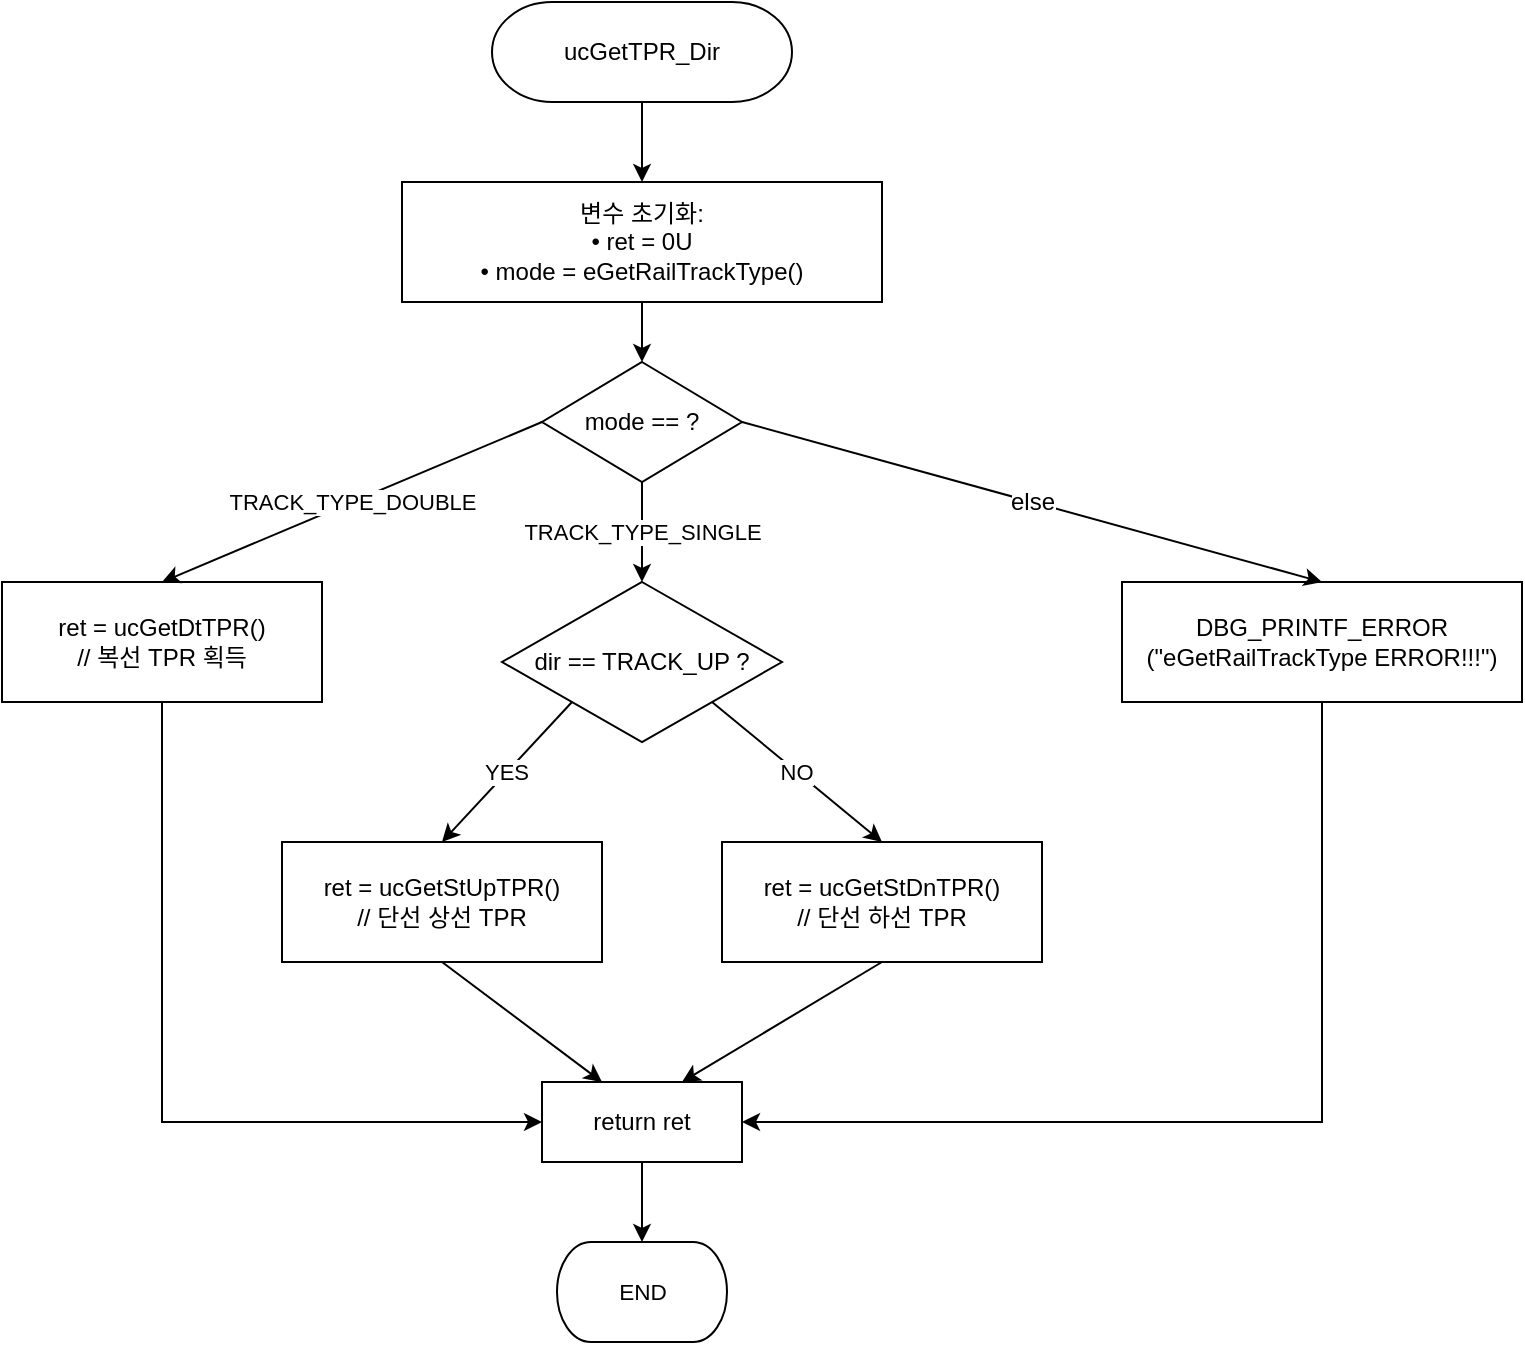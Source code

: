 <mxfile version="20.3.0" type="device" pages="12"><diagram id="7EMc8SoxPkq__5Y1oYVz" name="ucGetTPR_Dir"><mxGraphModel dx="1209" dy="844" grid="1" gridSize="10" guides="1" tooltips="1" connect="1" arrows="1" fold="1" page="1" pageScale="1" pageWidth="827" pageHeight="1169" math="0" shadow="0"><root><mxCell id="0"/><mxCell id="1" parent="0"/><mxCell id="deRycIIgJJlQOqzqMWZh-2" value="변수 초기화:&#10;• ret = 0U&#10;• mode = eGetRailTrackType()" style="rounded=0;whiteSpace=wrap;html=1;strokeWidth=1;fontStyle=0;fillColor=#FFFFFF;strokeColor=#000000;" vertex="1" parent="1"><mxGeometry x="420" y="160" width="240" height="60" as="geometry"/></mxCell><mxCell id="deRycIIgJJlQOqzqMWZh-3" value="mode == ?" style="rhombus;whiteSpace=wrap;html=1;strokeWidth=1;fontStyle=0;fillColor=#FFFFFF;strokeColor=#000000;" vertex="1" parent="1"><mxGeometry x="490" y="250" width="100" height="60" as="geometry"/></mxCell><mxCell id="deRycIIgJJlQOqzqMWZh-4" value="ret = ucGetDtTPR()&#10;// 복선 TPR 획득" style="rounded=0;whiteSpace=wrap;html=1;strokeWidth=1;fontStyle=0;fillColor=#FFFFFF;strokeColor=#000000;" vertex="1" parent="1"><mxGeometry x="220" y="360" width="160" height="60" as="geometry"/></mxCell><mxCell id="deRycIIgJJlQOqzqMWZh-5" value="dir == TRACK_UP ?" style="rhombus;whiteSpace=wrap;html=1;strokeWidth=1;fontStyle=0;fillColor=#FFFFFF;strokeColor=#000000;" vertex="1" parent="1"><mxGeometry x="470" y="360" width="140" height="80" as="geometry"/></mxCell><mxCell id="deRycIIgJJlQOqzqMWZh-6" value="ret = ucGetStUpTPR()&#10;// 단선 상선 TPR" style="rounded=0;whiteSpace=wrap;html=1;strokeWidth=1;fontStyle=0;fillColor=#FFFFFF;strokeColor=#000000;" vertex="1" parent="1"><mxGeometry x="360" y="490" width="160" height="60" as="geometry"/></mxCell><mxCell id="deRycIIgJJlQOqzqMWZh-7" value="ret = ucGetStDnTPR()&#10;// 단선 하선 TPR" style="rounded=0;whiteSpace=wrap;html=1;strokeWidth=1;fontStyle=0;fillColor=#FFFFFF;strokeColor=#000000;" vertex="1" parent="1"><mxGeometry x="580" y="490" width="160" height="60" as="geometry"/></mxCell><mxCell id="deRycIIgJJlQOqzqMWZh-8" value="DBG_PRINTF_ERROR&#10;(&quot;eGetRailTrackType ERROR!!!&quot;)" style="rounded=0;whiteSpace=wrap;html=1;strokeWidth=1;fontStyle=0;fillColor=#FFFFFF;strokeColor=#000000;" vertex="1" parent="1"><mxGeometry x="780" y="360" width="200" height="60" as="geometry"/></mxCell><mxCell id="deRycIIgJJlQOqzqMWZh-9" value="return ret" style="rounded=0;whiteSpace=wrap;html=1;strokeWidth=1;fontStyle=0;fillColor=#FFFFFF;strokeColor=#000000;" vertex="1" parent="1"><mxGeometry x="490" y="610" width="100" height="40" as="geometry"/></mxCell><mxCell id="deRycIIgJJlQOqzqMWZh-11" value="" style="endArrow=classic;html=1;rounded=0;exitX=0.5;exitY=1;exitDx=0;exitDy=0;entryX=0.5;entryY=0;entryDx=0;entryDy=0;exitPerimeter=0;" edge="1" parent="1" source="bOA2_kSNtBHNXmCGcfQl-1" target="deRycIIgJJlQOqzqMWZh-2"><mxGeometry width="50" height="50" relative="1" as="geometry"><mxPoint x="540" y="135" as="sourcePoint"/><mxPoint x="540" y="160" as="targetPoint"/></mxGeometry></mxCell><mxCell id="deRycIIgJJlQOqzqMWZh-12" value="" style="endArrow=classic;html=1;rounded=0;exitX=0.5;exitY=1;exitDx=0;exitDy=0;entryX=0.5;entryY=0;entryDx=0;entryDy=0;" edge="1" parent="1" source="deRycIIgJJlQOqzqMWZh-2" target="deRycIIgJJlQOqzqMWZh-3"><mxGeometry width="50" height="50" relative="1" as="geometry"><mxPoint x="540" y="220" as="sourcePoint"/><mxPoint x="540" y="250" as="targetPoint"/></mxGeometry></mxCell><mxCell id="deRycIIgJJlQOqzqMWZh-13" value="TRACK_TYPE_DOUBLE" style="endArrow=classic;html=1;rounded=0;exitX=0;exitY=0.5;exitDx=0;exitDy=0;entryX=0.5;entryY=0;entryDx=0;entryDy=0;" edge="1" parent="1" source="deRycIIgJJlQOqzqMWZh-3" target="deRycIIgJJlQOqzqMWZh-4"><mxGeometry width="50" height="50" relative="1" as="geometry"><mxPoint x="490" y="310" as="sourcePoint"/><mxPoint x="300" y="360" as="targetPoint"/></mxGeometry></mxCell><mxCell id="deRycIIgJJlQOqzqMWZh-14" value="TRACK_TYPE_SINGLE" style="endArrow=classic;html=1;rounded=0;exitX=0.5;exitY=1;exitDx=0;exitDy=0;entryX=0.5;entryY=0;entryDx=0;entryDy=0;" edge="1" parent="1" source="deRycIIgJJlQOqzqMWZh-3" target="deRycIIgJJlQOqzqMWZh-5"><mxGeometry width="50" height="50" relative="1" as="geometry"><mxPoint x="540" y="310" as="sourcePoint"/><mxPoint x="540" y="360" as="targetPoint"/></mxGeometry></mxCell><mxCell id="deRycIIgJJlQOqzqMWZh-15" value="else" style="endArrow=classic;html=1;rounded=0;exitX=1;exitY=0.5;exitDx=0;exitDy=0;entryX=0.5;entryY=0;entryDx=0;entryDy=0;fontSize=12;" edge="1" parent="1" source="deRycIIgJJlQOqzqMWZh-3" target="deRycIIgJJlQOqzqMWZh-8"><mxGeometry width="50" height="50" relative="1" as="geometry"><mxPoint x="590" y="310" as="sourcePoint"/><mxPoint x="900" y="360" as="targetPoint"/></mxGeometry></mxCell><mxCell id="deRycIIgJJlQOqzqMWZh-16" value="YES" style="endArrow=classic;html=1;rounded=0;exitX=0;exitY=1;exitDx=0;exitDy=0;entryX=0.5;entryY=0;entryDx=0;entryDy=0;" edge="1" parent="1" source="deRycIIgJJlQOqzqMWZh-5" target="deRycIIgJJlQOqzqMWZh-6"><mxGeometry width="50" height="50" relative="1" as="geometry"><mxPoint x="470" y="440" as="sourcePoint"/><mxPoint x="440" y="490" as="targetPoint"/></mxGeometry></mxCell><mxCell id="deRycIIgJJlQOqzqMWZh-17" value="NO" style="endArrow=classic;html=1;rounded=0;exitX=1;exitY=1;exitDx=0;exitDy=0;entryX=0.5;entryY=0;entryDx=0;entryDy=0;" edge="1" parent="1" source="deRycIIgJJlQOqzqMWZh-5" target="deRycIIgJJlQOqzqMWZh-7"><mxGeometry width="50" height="50" relative="1" as="geometry"><mxPoint x="610" y="440" as="sourcePoint"/><mxPoint x="660" y="490" as="targetPoint"/></mxGeometry></mxCell><mxCell id="deRycIIgJJlQOqzqMWZh-18" value="" style="endArrow=classic;html=1;rounded=0;exitX=0.5;exitY=1;exitDx=0;exitDy=0;entryX=0;entryY=0.5;entryDx=0;entryDy=0;" edge="1" parent="1" source="deRycIIgJJlQOqzqMWZh-4" target="deRycIIgJJlQOqzqMWZh-9"><mxGeometry width="50" height="50" relative="1" as="geometry"><mxPoint x="300" y="420" as="sourcePoint"/><mxPoint x="490" y="630" as="targetPoint"/><Array as="points"><mxPoint x="300" y="630"/></Array></mxGeometry></mxCell><mxCell id="deRycIIgJJlQOqzqMWZh-19" value="" style="endArrow=classic;html=1;rounded=0;exitX=0.5;exitY=1;exitDx=0;exitDy=0;entryX=0.3;entryY=0;entryDx=0;entryDy=0;" edge="1" parent="1" source="deRycIIgJJlQOqzqMWZh-6" target="deRycIIgJJlQOqzqMWZh-9"><mxGeometry width="50" height="50" relative="1" as="geometry"><mxPoint x="440" y="550" as="sourcePoint"/><mxPoint x="520" y="610" as="targetPoint"/></mxGeometry></mxCell><mxCell id="deRycIIgJJlQOqzqMWZh-20" value="" style="endArrow=classic;html=1;rounded=0;exitX=0.5;exitY=1;exitDx=0;exitDy=0;entryX=0.7;entryY=0;entryDx=0;entryDy=0;" edge="1" parent="1" source="deRycIIgJJlQOqzqMWZh-7" target="deRycIIgJJlQOqzqMWZh-9"><mxGeometry width="50" height="50" relative="1" as="geometry"><mxPoint x="660" y="550" as="sourcePoint"/><mxPoint x="560" y="610" as="targetPoint"/></mxGeometry></mxCell><mxCell id="deRycIIgJJlQOqzqMWZh-21" value="" style="endArrow=classic;html=1;rounded=0;exitX=0.5;exitY=1;exitDx=0;exitDy=0;entryX=1;entryY=0.5;entryDx=0;entryDy=0;" edge="1" parent="1" source="deRycIIgJJlQOqzqMWZh-8" target="deRycIIgJJlQOqzqMWZh-9"><mxGeometry width="50" height="50" relative="1" as="geometry"><mxPoint x="900" y="420" as="sourcePoint"/><mxPoint x="590" y="630" as="targetPoint"/><Array as="points"><mxPoint x="880" y="630"/></Array></mxGeometry></mxCell><mxCell id="deRycIIgJJlQOqzqMWZh-22" value="" style="endArrow=classic;html=1;rounded=0;exitX=0.5;exitY=1;exitDx=0;exitDy=0;entryX=0.5;entryY=0;entryDx=0;entryDy=0;entryPerimeter=0;" edge="1" parent="1" source="deRycIIgJJlQOqzqMWZh-9" target="wwP_I5hCIVAA7X36IqLE-1"><mxGeometry width="50" height="50" relative="1" as="geometry"><mxPoint x="540" y="650" as="sourcePoint"/><mxPoint x="540" y="690" as="targetPoint"/></mxGeometry></mxCell><UserObject label="&lt;div style=&quot;&quot;&gt;&lt;font style=&quot;direction: ltr; line-height: 120%; opacity: 1;&quot;&gt;ucGetTPR_Dir&lt;br&gt;&lt;/font&gt;&lt;/div&gt;" tags="순서도" id="bOA2_kSNtBHNXmCGcfQl-1"><mxCell style="verticalAlign=middle;align=center;overflow=width;vsdxID=2;fillColor=#FFFFFF;gradientColor=none;shape=stencil(tVLLDsIgEPwajiQIMfFe638Qu22JCM2Ctv69kK0Rm9qDibeZndkXC1NV6PUATIoQ0V9gNE3smToyKY3rAU1MiKmaqar1CB36m2uIDzo7M7r6e64wUZ4UOUWKB9GdIH4irzWu8B42vRrPScNFXZzN+5mvl3qJXE8mcPRRR+Pdh2Y1dsBTE95a3c0TkBRGgKEIb6wg1/r+ssCXd/vLCgm8z9caa+n6pb48dwrRV1H1Ew==);strokeColor=#000000;spacingTop=-1;spacingBottom=-1;spacingLeft=-1;spacingRight=-1;points=[[0.5,1,0],[0.5,0,0],[0,0.5,0],[1,0.5,0]];labelBackgroundColor=none;rounded=0;html=1;whiteSpace=wrap;strokeWidth=1;fontStyle=0" vertex="1" parent="1"><mxGeometry x="465" y="70" width="150" height="50" as="geometry"/></mxCell></UserObject><UserObject label="&lt;div style=&quot;font-size: 1px&quot;&gt;&lt;font style=&quot;font-size:11.29px;font-family:Arial;color:#000000;direction:ltr;letter-spacing:0px;line-height:120%;opacity:1&quot;&gt;END&lt;br&gt;&lt;/font&gt;&lt;/div&gt;" tags="순서도" id="wwP_I5hCIVAA7X36IqLE-1"><mxCell style="verticalAlign=middle;align=center;overflow=width;vsdxID=77;fillColor=#FFFFFF;gradientColor=none;shape=stencil(tVLLDsIgEPwajiQIMfFe638Qu22JCM2Ctv69kK0Rm9qDibeZndkXC1NV6PUATIoQ0V9gNE3smToyKY3rAU1MiKmaqar1CB36m2uIDzo7M7r6e64wUZ4UOUWKB9GdIH4irzWu8B42vRrPScNFXZzN+5mvl3qJXE8mcPRRR+Pdh2Y1dsBTE95a3c0TkBRGgKEIb6wg1/r+ssCXd/vLCgm8z9caa+n6pb48dwrRV1H1Ew==);strokeColor=#000000;spacingTop=-1;spacingBottom=-1;spacingLeft=-1;spacingRight=-1;points=[[0.5,1,0],[0.5,0,0],[0,0.5,0],[1,0.5,0]];labelBackgroundColor=none;rounded=0;html=1;whiteSpace=wrap;strokeWidth=1;fontStyle=0" vertex="1" parent="1"><mxGeometry x="497.5" y="690" width="85" height="50" as="geometry"/></mxCell></UserObject></root></mxGraphModel></diagram><diagram id="nSeQytsWJn3PgQGW4WjR" name="ucGetFLR_Dir"><mxGraphModel dx="1209" dy="844" grid="1" gridSize="10" guides="1" tooltips="1" connect="1" arrows="1" fold="1" page="1" pageScale="1" pageWidth="827" pageHeight="1169" math="0" shadow="0"><root><mxCell id="0"/><mxCell id="1" parent="0"/><mxCell id="RHUz7YgSkWTNEa8OCIP6-2" value="변수 초기화:&#10;• ret = 0U&#10;• mode = eGetRailTrackType()" style="rounded=0;whiteSpace=wrap;html=1;strokeWidth=1;fontStyle=0;fillColor=#FFFFFF;strokeColor=#000000;" vertex="1" parent="1"><mxGeometry x="430" y="210" width="240" height="60" as="geometry"/></mxCell><mxCell id="RHUz7YgSkWTNEa8OCIP6-3" value="mode == ?" style="rhombus;whiteSpace=wrap;html=1;strokeWidth=1;fontStyle=0;fillColor=#FFFFFF;strokeColor=#000000;" vertex="1" parent="1"><mxGeometry x="500" y="300" width="100" height="60" as="geometry"/></mxCell><mxCell id="RHUz7YgSkWTNEa8OCIP6-4" value="ret = ucGetDtFLR()" style="rounded=0;whiteSpace=wrap;html=1;strokeWidth=1;fontStyle=0;fillColor=#FFFFFF;strokeColor=#000000;" vertex="1" parent="1"><mxGeometry x="230" y="410" width="160" height="50" as="geometry"/></mxCell><mxCell id="RHUz7YgSkWTNEa8OCIP6-5" value="dir == TRACK_UP ?" style="rhombus;whiteSpace=wrap;html=1;strokeWidth=1;fontStyle=0;fillColor=#FFFFFF;strokeColor=#000000;" vertex="1" parent="1"><mxGeometry x="480" y="410" width="140" height="80" as="geometry"/></mxCell><mxCell id="RHUz7YgSkWTNEa8OCIP6-6" value="ret = ucGetStUpFLR()" style="rounded=0;whiteSpace=wrap;html=1;strokeWidth=1;fontStyle=0;fillColor=#FFFFFF;strokeColor=#000000;" vertex="1" parent="1"><mxGeometry x="370" y="540" width="160" height="50" as="geometry"/></mxCell><mxCell id="RHUz7YgSkWTNEa8OCIP6-7" value="ret = ucGetStDnFLR()" style="rounded=0;whiteSpace=wrap;html=1;strokeWidth=1;fontStyle=0;fillColor=#FFFFFF;strokeColor=#000000;" vertex="1" parent="1"><mxGeometry x="590" y="540" width="160" height="50" as="geometry"/></mxCell><mxCell id="RHUz7YgSkWTNEa8OCIP6-8" value="DBG_PRINTF_ERROR&#10;(&quot;eGetRailTrackType ERROR!!!&quot;)" style="rounded=0;whiteSpace=wrap;html=1;strokeWidth=1;fontStyle=0;fillColor=#FFFFFF;strokeColor=#000000;" vertex="1" parent="1"><mxGeometry x="770" y="410" width="200" height="60" as="geometry"/></mxCell><mxCell id="RHUz7YgSkWTNEa8OCIP6-9" value="return ret" style="rounded=0;whiteSpace=wrap;html=1;strokeWidth=1;fontStyle=0;fillColor=#FFFFFF;strokeColor=#000000;" vertex="1" parent="1"><mxGeometry x="500" y="660" width="100" height="40" as="geometry"/></mxCell><mxCell id="RHUz7YgSkWTNEa8OCIP6-11" value="" style="endArrow=classic;html=1;rounded=0;exitX=0.5;exitY=1;exitDx=0;exitDy=0;entryX=0.5;entryY=0;entryDx=0;entryDy=0;exitPerimeter=0;" edge="1" parent="1" source="Sq5rMmcOwdKlTfEOJsDP-1" target="RHUz7YgSkWTNEa8OCIP6-2"><mxGeometry width="50" height="50" relative="1" as="geometry"><mxPoint x="550" y="180" as="sourcePoint"/><mxPoint x="550" y="210" as="targetPoint"/></mxGeometry></mxCell><mxCell id="RHUz7YgSkWTNEa8OCIP6-12" value="" style="endArrow=classic;html=1;rounded=0;exitX=0.5;exitY=1;exitDx=0;exitDy=0;entryX=0.5;entryY=0;entryDx=0;entryDy=0;" edge="1" parent="1" source="RHUz7YgSkWTNEa8OCIP6-2" target="RHUz7YgSkWTNEa8OCIP6-3"><mxGeometry width="50" height="50" relative="1" as="geometry"><mxPoint x="550" y="270" as="sourcePoint"/><mxPoint x="550" y="300" as="targetPoint"/></mxGeometry></mxCell><mxCell id="RHUz7YgSkWTNEa8OCIP6-13" value="TRACK_TYPE_DOUBLE" style="endArrow=classic;html=1;rounded=0;exitX=0;exitY=0.5;exitDx=0;exitDy=0;entryX=0.5;entryY=0;entryDx=0;entryDy=0;" edge="1" parent="1" source="RHUz7YgSkWTNEa8OCIP6-3" target="RHUz7YgSkWTNEa8OCIP6-4"><mxGeometry width="50" height="50" relative="1" as="geometry"><mxPoint x="500" y="360" as="sourcePoint"/><mxPoint x="310" y="410" as="targetPoint"/></mxGeometry></mxCell><mxCell id="RHUz7YgSkWTNEa8OCIP6-14" value="TRACK_TYPE_SINGLE" style="endArrow=classic;html=1;rounded=0;exitX=0.5;exitY=1;exitDx=0;exitDy=0;entryX=0.5;entryY=0;entryDx=0;entryDy=0;" edge="1" parent="1" source="RHUz7YgSkWTNEa8OCIP6-3" target="RHUz7YgSkWTNEa8OCIP6-5"><mxGeometry width="50" height="50" relative="1" as="geometry"><mxPoint x="550" y="360" as="sourcePoint"/><mxPoint x="550" y="410" as="targetPoint"/></mxGeometry></mxCell><mxCell id="RHUz7YgSkWTNEa8OCIP6-15" value="else" style="endArrow=classic;html=1;rounded=0;exitX=1;exitY=0.5;exitDx=0;exitDy=0;entryX=0.5;entryY=0;entryDx=0;entryDy=0;fontSize=12;" edge="1" parent="1" source="RHUz7YgSkWTNEa8OCIP6-3" target="RHUz7YgSkWTNEa8OCIP6-8"><mxGeometry width="50" height="50" relative="1" as="geometry"><mxPoint x="600" y="360" as="sourcePoint"/><mxPoint x="910" y="410" as="targetPoint"/></mxGeometry></mxCell><mxCell id="RHUz7YgSkWTNEa8OCIP6-16" value="YES" style="endArrow=classic;html=1;rounded=0;exitX=0;exitY=1;exitDx=0;exitDy=0;entryX=0.5;entryY=0;entryDx=0;entryDy=0;" edge="1" parent="1" source="RHUz7YgSkWTNEa8OCIP6-5" target="RHUz7YgSkWTNEa8OCIP6-6"><mxGeometry width="50" height="50" relative="1" as="geometry"><mxPoint x="480" y="490" as="sourcePoint"/><mxPoint x="450" y="540" as="targetPoint"/></mxGeometry></mxCell><mxCell id="RHUz7YgSkWTNEa8OCIP6-17" value="NO" style="endArrow=classic;html=1;rounded=0;exitX=1;exitY=1;exitDx=0;exitDy=0;entryX=0.5;entryY=0;entryDx=0;entryDy=0;" edge="1" parent="1" source="RHUz7YgSkWTNEa8OCIP6-5" target="RHUz7YgSkWTNEa8OCIP6-7"><mxGeometry width="50" height="50" relative="1" as="geometry"><mxPoint x="620" y="490" as="sourcePoint"/><mxPoint x="670" y="540" as="targetPoint"/></mxGeometry></mxCell><mxCell id="RHUz7YgSkWTNEa8OCIP6-18" value="" style="endArrow=classic;html=1;rounded=0;exitX=0.5;exitY=1;exitDx=0;exitDy=0;entryX=0;entryY=0.5;entryDx=0;entryDy=0;" edge="1" parent="1" source="RHUz7YgSkWTNEa8OCIP6-4" target="RHUz7YgSkWTNEa8OCIP6-9"><mxGeometry width="50" height="50" relative="1" as="geometry"><mxPoint x="310" y="470" as="sourcePoint"/><mxPoint x="500" y="680" as="targetPoint"/><Array as="points"><mxPoint x="310" y="680"/></Array></mxGeometry></mxCell><mxCell id="RHUz7YgSkWTNEa8OCIP6-19" value="" style="endArrow=classic;html=1;rounded=0;exitX=0.5;exitY=1;exitDx=0;exitDy=0;entryX=0.3;entryY=0;entryDx=0;entryDy=0;" edge="1" parent="1" source="RHUz7YgSkWTNEa8OCIP6-6" target="RHUz7YgSkWTNEa8OCIP6-9"><mxGeometry width="50" height="50" relative="1" as="geometry"><mxPoint x="450" y="600" as="sourcePoint"/><mxPoint x="530" y="660" as="targetPoint"/></mxGeometry></mxCell><mxCell id="RHUz7YgSkWTNEa8OCIP6-20" value="" style="endArrow=classic;html=1;rounded=0;exitX=0.5;exitY=1;exitDx=0;exitDy=0;entryX=0.7;entryY=0;entryDx=0;entryDy=0;" edge="1" parent="1" source="RHUz7YgSkWTNEa8OCIP6-7" target="RHUz7YgSkWTNEa8OCIP6-9"><mxGeometry width="50" height="50" relative="1" as="geometry"><mxPoint x="670" y="600" as="sourcePoint"/><mxPoint x="570" y="660" as="targetPoint"/></mxGeometry></mxCell><mxCell id="RHUz7YgSkWTNEa8OCIP6-22" value="" style="endArrow=classic;html=1;rounded=0;exitX=0.5;exitY=1;exitDx=0;exitDy=0;entryX=0.5;entryY=0;entryDx=0;entryDy=0;entryPerimeter=0;" edge="1" parent="1" source="RHUz7YgSkWTNEa8OCIP6-9" target="72C3E0Q4ekL5dtDY_Gyb-1"><mxGeometry width="50" height="50" relative="1" as="geometry"><mxPoint x="550" y="700" as="sourcePoint"/><mxPoint x="550" y="740" as="targetPoint"/></mxGeometry></mxCell><UserObject label="&lt;div style=&quot;&quot;&gt;&lt;font style=&quot;direction: ltr; line-height: 120%; opacity: 1;&quot;&gt;ucGetFLR_Dir&lt;br&gt;&lt;/font&gt;&lt;/div&gt;" tags="순서도" id="Sq5rMmcOwdKlTfEOJsDP-1"><mxCell style="verticalAlign=middle;align=center;overflow=width;vsdxID=2;fillColor=#FFFFFF;gradientColor=none;shape=stencil(tVLLDsIgEPwajiQIMfFe638Qu22JCM2Ctv69kK0Rm9qDibeZndkXC1NV6PUATIoQ0V9gNE3smToyKY3rAU1MiKmaqar1CB36m2uIDzo7M7r6e64wUZ4UOUWKB9GdIH4irzWu8B42vRrPScNFXZzN+5mvl3qJXE8mcPRRR+Pdh2Y1dsBTE95a3c0TkBRGgKEIb6wg1/r+ssCXd/vLCgm8z9caa+n6pb48dwrRV1H1Ew==);strokeColor=#000000;spacingTop=-1;spacingBottom=-1;spacingLeft=-1;spacingRight=-1;points=[[0.5,1,0],[0.5,0,0],[0,0.5,0],[1,0.5,0]];labelBackgroundColor=none;rounded=0;html=1;whiteSpace=wrap;strokeWidth=1;fontStyle=0" vertex="1" parent="1"><mxGeometry x="475" y="125" width="150" height="50" as="geometry"/></mxCell></UserObject><UserObject label="&lt;div style=&quot;font-size: 1px&quot;&gt;&lt;font style=&quot;font-size:11.29px;font-family:Arial;color:#000000;direction:ltr;letter-spacing:0px;line-height:120%;opacity:1&quot;&gt;END&lt;br&gt;&lt;/font&gt;&lt;/div&gt;" tags="순서도" id="72C3E0Q4ekL5dtDY_Gyb-1"><mxCell style="verticalAlign=middle;align=center;overflow=width;vsdxID=77;fillColor=#FFFFFF;gradientColor=none;shape=stencil(tVLLDsIgEPwajiQIMfFe638Qu22JCM2Ctv69kK0Rm9qDibeZndkXC1NV6PUATIoQ0V9gNE3smToyKY3rAU1MiKmaqar1CB36m2uIDzo7M7r6e64wUZ4UOUWKB9GdIH4irzWu8B42vRrPScNFXZzN+5mvl3qJXE8mcPRRR+Pdh2Y1dsBTE95a3c0TkBRGgKEIb6wg1/r+ssCXd/vLCgm8z9caa+n6pb48dwrRV1H1Ew==);strokeColor=#000000;spacingTop=-1;spacingBottom=-1;spacingLeft=-1;spacingRight=-1;points=[[0.5,1,0],[0.5,0,0],[0,0.5,0],[1,0.5,0]];labelBackgroundColor=none;rounded=0;html=1;whiteSpace=wrap;strokeWidth=1;fontStyle=0" vertex="1" parent="1"><mxGeometry x="507.5" y="740" width="85" height="50" as="geometry"/></mxCell></UserObject><mxCell id="72C3E0Q4ekL5dtDY_Gyb-2" value="" style="endArrow=classic;html=1;rounded=0;fontSize=12;entryX=1;entryY=0.5;entryDx=0;entryDy=0;exitX=0.5;exitY=1;exitDx=0;exitDy=0;" edge="1" parent="1" source="RHUz7YgSkWTNEa8OCIP6-8" target="RHUz7YgSkWTNEa8OCIP6-9"><mxGeometry width="50" height="50" relative="1" as="geometry"><mxPoint x="390" y="480" as="sourcePoint"/><mxPoint x="440" y="430" as="targetPoint"/><Array as="points"><mxPoint x="870" y="680"/></Array></mxGeometry></mxCell></root></mxGraphModel></diagram><diagram name="ucGetStatusLampY_Dir" id="y-MVgd6PaR-1LjxJf7pm"><mxGraphModel dx="1209" dy="844" grid="1" gridSize="10" guides="1" tooltips="1" connect="1" arrows="1" fold="1" page="1" pageScale="1" pageWidth="827" pageHeight="1169" math="0" shadow="0"><root><mxCell id="JMibwY0tQQd6lhDWX_Xl-0"/><mxCell id="JMibwY0tQQd6lhDWX_Xl-1" parent="JMibwY0tQQd6lhDWX_Xl-0"/><mxCell id="JMibwY0tQQd6lhDWX_Xl-2" value="변수 초기화:&#10;• ret = 0U&#10;• mode = eGetRailTrackType()" style="rounded=0;whiteSpace=wrap;html=1;strokeWidth=1;fontStyle=0;fillColor=#FFFFFF;strokeColor=#000000;" vertex="1" parent="JMibwY0tQQd6lhDWX_Xl-1"><mxGeometry x="430" y="210" width="240" height="60" as="geometry"/></mxCell><mxCell id="JMibwY0tQQd6lhDWX_Xl-3" value="mode == ?" style="rhombus;whiteSpace=wrap;html=1;strokeWidth=1;fontStyle=0;fillColor=#FFFFFF;strokeColor=#000000;" vertex="1" parent="JMibwY0tQQd6lhDWX_Xl-1"><mxGeometry x="500" y="300" width="100" height="60" as="geometry"/></mxCell><mxCell id="JMibwY0tQQd6lhDWX_Xl-4" value="ret = ucGetDtStatusLampY()" style="rounded=0;whiteSpace=wrap;html=1;strokeWidth=1;fontStyle=0;fillColor=#FFFFFF;strokeColor=#000000;" vertex="1" parent="JMibwY0tQQd6lhDWX_Xl-1"><mxGeometry x="220" y="410" width="180" height="50" as="geometry"/></mxCell><mxCell id="JMibwY0tQQd6lhDWX_Xl-5" value="dir == TRACK_UP ?" style="rhombus;whiteSpace=wrap;html=1;strokeWidth=1;fontStyle=0;fillColor=#FFFFFF;strokeColor=#000000;" vertex="1" parent="JMibwY0tQQd6lhDWX_Xl-1"><mxGeometry x="480" y="410" width="140" height="80" as="geometry"/></mxCell><mxCell id="JMibwY0tQQd6lhDWX_Xl-6" value="ret = ucGetStUpStatusLampY()" style="rounded=0;whiteSpace=wrap;html=1;strokeWidth=1;fontStyle=0;fillColor=#FFFFFF;strokeColor=#000000;" vertex="1" parent="JMibwY0tQQd6lhDWX_Xl-1"><mxGeometry x="340" y="540" width="190" height="50" as="geometry"/></mxCell><mxCell id="JMibwY0tQQd6lhDWX_Xl-7" value="ret = ucGetStDnStatusLampY()" style="rounded=0;whiteSpace=wrap;html=1;strokeWidth=1;fontStyle=0;fillColor=#FFFFFF;strokeColor=#000000;" vertex="1" parent="JMibwY0tQQd6lhDWX_Xl-1"><mxGeometry x="570" y="540" width="190" height="50" as="geometry"/></mxCell><mxCell id="JMibwY0tQQd6lhDWX_Xl-8" value="DBG_PRINTF_ERROR&#10;(&quot;eGetRailTrackType ERROR!!!&quot;)" style="rounded=0;whiteSpace=wrap;html=1;strokeWidth=1;fontStyle=0;fillColor=#FFFFFF;strokeColor=#000000;" vertex="1" parent="JMibwY0tQQd6lhDWX_Xl-1"><mxGeometry x="770" y="410" width="200" height="60" as="geometry"/></mxCell><mxCell id="JMibwY0tQQd6lhDWX_Xl-9" value="return ret" style="rounded=0;whiteSpace=wrap;html=1;strokeWidth=1;fontStyle=0;fillColor=#FFFFFF;strokeColor=#000000;" vertex="1" parent="JMibwY0tQQd6lhDWX_Xl-1"><mxGeometry x="500" y="660" width="100" height="40" as="geometry"/></mxCell><mxCell id="JMibwY0tQQd6lhDWX_Xl-10" value="" style="endArrow=classic;html=1;rounded=0;exitX=0.5;exitY=1;exitDx=0;exitDy=0;entryX=0.5;entryY=0;entryDx=0;entryDy=0;exitPerimeter=0;" edge="1" parent="JMibwY0tQQd6lhDWX_Xl-1" source="JMibwY0tQQd6lhDWX_Xl-21" target="JMibwY0tQQd6lhDWX_Xl-2"><mxGeometry width="50" height="50" relative="1" as="geometry"><mxPoint x="550" y="180" as="sourcePoint"/><mxPoint x="550" y="210" as="targetPoint"/></mxGeometry></mxCell><mxCell id="JMibwY0tQQd6lhDWX_Xl-11" value="" style="endArrow=classic;html=1;rounded=0;exitX=0.5;exitY=1;exitDx=0;exitDy=0;entryX=0.5;entryY=0;entryDx=0;entryDy=0;" edge="1" parent="JMibwY0tQQd6lhDWX_Xl-1" source="JMibwY0tQQd6lhDWX_Xl-2" target="JMibwY0tQQd6lhDWX_Xl-3"><mxGeometry width="50" height="50" relative="1" as="geometry"><mxPoint x="550" y="270" as="sourcePoint"/><mxPoint x="550" y="300" as="targetPoint"/></mxGeometry></mxCell><mxCell id="JMibwY0tQQd6lhDWX_Xl-12" value="TRACK_TYPE_DOUBLE" style="endArrow=classic;html=1;rounded=0;exitX=0;exitY=0.5;exitDx=0;exitDy=0;entryX=0.5;entryY=0;entryDx=0;entryDy=0;" edge="1" parent="JMibwY0tQQd6lhDWX_Xl-1" source="JMibwY0tQQd6lhDWX_Xl-3" target="JMibwY0tQQd6lhDWX_Xl-4"><mxGeometry width="50" height="50" relative="1" as="geometry"><mxPoint x="500" y="360" as="sourcePoint"/><mxPoint x="310" y="410" as="targetPoint"/></mxGeometry></mxCell><mxCell id="JMibwY0tQQd6lhDWX_Xl-13" value="TRACK_TYPE_SINGLE" style="endArrow=classic;html=1;rounded=0;exitX=0.5;exitY=1;exitDx=0;exitDy=0;entryX=0.5;entryY=0;entryDx=0;entryDy=0;" edge="1" parent="JMibwY0tQQd6lhDWX_Xl-1" source="JMibwY0tQQd6lhDWX_Xl-3" target="JMibwY0tQQd6lhDWX_Xl-5"><mxGeometry width="50" height="50" relative="1" as="geometry"><mxPoint x="550" y="360" as="sourcePoint"/><mxPoint x="550" y="410" as="targetPoint"/></mxGeometry></mxCell><mxCell id="JMibwY0tQQd6lhDWX_Xl-14" value="else" style="endArrow=classic;html=1;rounded=0;exitX=1;exitY=0.5;exitDx=0;exitDy=0;entryX=0.5;entryY=0;entryDx=0;entryDy=0;fontSize=12;" edge="1" parent="JMibwY0tQQd6lhDWX_Xl-1" source="JMibwY0tQQd6lhDWX_Xl-3" target="JMibwY0tQQd6lhDWX_Xl-8"><mxGeometry width="50" height="50" relative="1" as="geometry"><mxPoint x="600" y="360" as="sourcePoint"/><mxPoint x="910" y="410" as="targetPoint"/></mxGeometry></mxCell><mxCell id="JMibwY0tQQd6lhDWX_Xl-15" value="YES" style="endArrow=classic;html=1;rounded=0;exitX=0;exitY=1;exitDx=0;exitDy=0;entryX=0.5;entryY=0;entryDx=0;entryDy=0;" edge="1" parent="JMibwY0tQQd6lhDWX_Xl-1" source="JMibwY0tQQd6lhDWX_Xl-5" target="JMibwY0tQQd6lhDWX_Xl-6"><mxGeometry width="50" height="50" relative="1" as="geometry"><mxPoint x="480" y="490" as="sourcePoint"/><mxPoint x="450" y="540" as="targetPoint"/></mxGeometry></mxCell><mxCell id="JMibwY0tQQd6lhDWX_Xl-16" value="NO" style="endArrow=classic;html=1;rounded=0;exitX=1;exitY=1;exitDx=0;exitDy=0;entryX=0.5;entryY=0;entryDx=0;entryDy=0;" edge="1" parent="JMibwY0tQQd6lhDWX_Xl-1" source="JMibwY0tQQd6lhDWX_Xl-5" target="JMibwY0tQQd6lhDWX_Xl-7"><mxGeometry width="50" height="50" relative="1" as="geometry"><mxPoint x="620" y="490" as="sourcePoint"/><mxPoint x="670" y="540" as="targetPoint"/></mxGeometry></mxCell><mxCell id="JMibwY0tQQd6lhDWX_Xl-17" value="" style="endArrow=classic;html=1;rounded=0;exitX=0.5;exitY=1;exitDx=0;exitDy=0;entryX=0;entryY=0.5;entryDx=0;entryDy=0;" edge="1" parent="JMibwY0tQQd6lhDWX_Xl-1" source="JMibwY0tQQd6lhDWX_Xl-4" target="JMibwY0tQQd6lhDWX_Xl-9"><mxGeometry width="50" height="50" relative="1" as="geometry"><mxPoint x="310" y="470" as="sourcePoint"/><mxPoint x="500" y="680" as="targetPoint"/><Array as="points"><mxPoint x="310" y="680"/></Array></mxGeometry></mxCell><mxCell id="JMibwY0tQQd6lhDWX_Xl-18" value="" style="endArrow=classic;html=1;rounded=0;exitX=0.5;exitY=1;exitDx=0;exitDy=0;entryX=0.3;entryY=0;entryDx=0;entryDy=0;" edge="1" parent="JMibwY0tQQd6lhDWX_Xl-1" source="JMibwY0tQQd6lhDWX_Xl-6" target="JMibwY0tQQd6lhDWX_Xl-9"><mxGeometry width="50" height="50" relative="1" as="geometry"><mxPoint x="450" y="600" as="sourcePoint"/><mxPoint x="530" y="660" as="targetPoint"/></mxGeometry></mxCell><mxCell id="JMibwY0tQQd6lhDWX_Xl-19" value="" style="endArrow=classic;html=1;rounded=0;exitX=0.5;exitY=1;exitDx=0;exitDy=0;entryX=0.7;entryY=0;entryDx=0;entryDy=0;" edge="1" parent="JMibwY0tQQd6lhDWX_Xl-1" source="JMibwY0tQQd6lhDWX_Xl-7" target="JMibwY0tQQd6lhDWX_Xl-9"><mxGeometry width="50" height="50" relative="1" as="geometry"><mxPoint x="670" y="600" as="sourcePoint"/><mxPoint x="570" y="660" as="targetPoint"/></mxGeometry></mxCell><mxCell id="JMibwY0tQQd6lhDWX_Xl-20" value="" style="endArrow=classic;html=1;rounded=0;exitX=0.5;exitY=1;exitDx=0;exitDy=0;entryX=0.5;entryY=0;entryDx=0;entryDy=0;entryPerimeter=0;" edge="1" parent="JMibwY0tQQd6lhDWX_Xl-1" source="JMibwY0tQQd6lhDWX_Xl-9" target="JMibwY0tQQd6lhDWX_Xl-22"><mxGeometry width="50" height="50" relative="1" as="geometry"><mxPoint x="550" y="700" as="sourcePoint"/><mxPoint x="550" y="740" as="targetPoint"/></mxGeometry></mxCell><UserObject label="&lt;div style=&quot;&quot;&gt;&lt;font style=&quot;direction: ltr; line-height: 120%; opacity: 1;&quot;&gt;ucGetStatusLampY_Dir&lt;br&gt;&lt;/font&gt;&lt;/div&gt;" tags="순서도" id="JMibwY0tQQd6lhDWX_Xl-21"><mxCell style="verticalAlign=middle;align=center;overflow=width;vsdxID=2;fillColor=#FFFFFF;gradientColor=none;shape=stencil(tVLLDsIgEPwajiQIMfFe638Qu22JCM2Ctv69kK0Rm9qDibeZndkXC1NV6PUATIoQ0V9gNE3smToyKY3rAU1MiKmaqar1CB36m2uIDzo7M7r6e64wUZ4UOUWKB9GdIH4irzWu8B42vRrPScNFXZzN+5mvl3qJXE8mcPRRR+Pdh2Y1dsBTE95a3c0TkBRGgKEIb6wg1/r+ssCXd/vLCgm8z9caa+n6pb48dwrRV1H1Ew==);strokeColor=#000000;spacingTop=-1;spacingBottom=-1;spacingLeft=-1;spacingRight=-1;points=[[0.5,1,0],[0.5,0,0],[0,0.5,0],[1,0.5,0]];labelBackgroundColor=none;rounded=0;html=1;whiteSpace=wrap;strokeWidth=1;fontStyle=0" vertex="1" parent="JMibwY0tQQd6lhDWX_Xl-1"><mxGeometry x="475" y="125" width="150" height="50" as="geometry"/></mxCell></UserObject><UserObject label="&lt;div style=&quot;font-size: 1px&quot;&gt;&lt;font style=&quot;font-size:11.29px;font-family:Arial;color:#000000;direction:ltr;letter-spacing:0px;line-height:120%;opacity:1&quot;&gt;END&lt;br&gt;&lt;/font&gt;&lt;/div&gt;" tags="순서도" id="JMibwY0tQQd6lhDWX_Xl-22"><mxCell style="verticalAlign=middle;align=center;overflow=width;vsdxID=77;fillColor=#FFFFFF;gradientColor=none;shape=stencil(tVLLDsIgEPwajiQIMfFe638Qu22JCM2Ctv69kK0Rm9qDibeZndkXC1NV6PUATIoQ0V9gNE3smToyKY3rAU1MiKmaqar1CB36m2uIDzo7M7r6e64wUZ4UOUWKB9GdIH4irzWu8B42vRrPScNFXZzN+5mvl3qJXE8mcPRRR+Pdh2Y1dsBTE95a3c0TkBRGgKEIb6wg1/r+ssCXd/vLCgm8z9caa+n6pb48dwrRV1H1Ew==);strokeColor=#000000;spacingTop=-1;spacingBottom=-1;spacingLeft=-1;spacingRight=-1;points=[[0.5,1,0],[0.5,0,0],[0,0.5,0],[1,0.5,0]];labelBackgroundColor=none;rounded=0;html=1;whiteSpace=wrap;strokeWidth=1;fontStyle=0" vertex="1" parent="JMibwY0tQQd6lhDWX_Xl-1"><mxGeometry x="507.5" y="740" width="85" height="50" as="geometry"/></mxCell></UserObject><mxCell id="JMibwY0tQQd6lhDWX_Xl-23" value="" style="endArrow=classic;html=1;rounded=0;fontSize=12;entryX=1;entryY=0.5;entryDx=0;entryDy=0;exitX=0.5;exitY=1;exitDx=0;exitDy=0;" edge="1" parent="JMibwY0tQQd6lhDWX_Xl-1" source="JMibwY0tQQd6lhDWX_Xl-8" target="JMibwY0tQQd6lhDWX_Xl-9"><mxGeometry width="50" height="50" relative="1" as="geometry"><mxPoint x="390" y="480" as="sourcePoint"/><mxPoint x="440" y="430" as="targetPoint"/><Array as="points"><mxPoint x="870" y="680"/></Array></mxGeometry></mxCell></root></mxGraphModel></diagram><diagram name="ucGetStatusLampR_Dir" id="vCqSEwB0YTpnXAH733Bh"><mxGraphModel dx="1209" dy="844" grid="1" gridSize="10" guides="1" tooltips="1" connect="1" arrows="1" fold="1" page="1" pageScale="1" pageWidth="827" pageHeight="1169" math="0" shadow="0"><root><mxCell id="GN09hcBXZz6RrfoDxOD0-0"/><mxCell id="GN09hcBXZz6RrfoDxOD0-1" parent="GN09hcBXZz6RrfoDxOD0-0"/><mxCell id="GN09hcBXZz6RrfoDxOD0-2" value="변수 초기화:&#10;• ret = 0U&#10;• mode = eGetRailTrackType()" style="rounded=0;whiteSpace=wrap;html=1;strokeWidth=1;fontStyle=0;fillColor=#FFFFFF;strokeColor=#000000;" vertex="1" parent="GN09hcBXZz6RrfoDxOD0-1"><mxGeometry x="430" y="210" width="240" height="60" as="geometry"/></mxCell><mxCell id="GN09hcBXZz6RrfoDxOD0-3" value="mode == ?" style="rhombus;whiteSpace=wrap;html=1;strokeWidth=1;fontStyle=0;fillColor=#FFFFFF;strokeColor=#000000;" vertex="1" parent="GN09hcBXZz6RrfoDxOD0-1"><mxGeometry x="500" y="300" width="100" height="60" as="geometry"/></mxCell><mxCell id="GN09hcBXZz6RrfoDxOD0-4" value="ret = ucGetDtStatusLampR()" style="rounded=0;whiteSpace=wrap;html=1;strokeWidth=1;fontStyle=0;fillColor=#FFFFFF;strokeColor=#000000;" vertex="1" parent="GN09hcBXZz6RrfoDxOD0-1"><mxGeometry x="220" y="410" width="180" height="50" as="geometry"/></mxCell><mxCell id="GN09hcBXZz6RrfoDxOD0-5" value="dir == TRACK_UP ?" style="rhombus;whiteSpace=wrap;html=1;strokeWidth=1;fontStyle=0;fillColor=#FFFFFF;strokeColor=#000000;" vertex="1" parent="GN09hcBXZz6RrfoDxOD0-1"><mxGeometry x="480" y="410" width="140" height="80" as="geometry"/></mxCell><mxCell id="GN09hcBXZz6RrfoDxOD0-6" value="ret = ucGetStUpStatusLampR()" style="rounded=0;whiteSpace=wrap;html=1;strokeWidth=1;fontStyle=0;fillColor=#FFFFFF;strokeColor=#000000;" vertex="1" parent="GN09hcBXZz6RrfoDxOD0-1"><mxGeometry x="340" y="540" width="190" height="50" as="geometry"/></mxCell><mxCell id="GN09hcBXZz6RrfoDxOD0-7" value="ret = ucGetStDnStatusLampR()" style="rounded=0;whiteSpace=wrap;html=1;strokeWidth=1;fontStyle=0;fillColor=#FFFFFF;strokeColor=#000000;" vertex="1" parent="GN09hcBXZz6RrfoDxOD0-1"><mxGeometry x="570" y="540" width="190" height="50" as="geometry"/></mxCell><mxCell id="GN09hcBXZz6RrfoDxOD0-8" value="DBG_PRINTF_ERROR&#10;(&quot;eGetRailTrackType ERROR!!!&quot;)" style="rounded=0;whiteSpace=wrap;html=1;strokeWidth=1;fontStyle=0;fillColor=#FFFFFF;strokeColor=#000000;" vertex="1" parent="GN09hcBXZz6RrfoDxOD0-1"><mxGeometry x="770" y="410" width="200" height="60" as="geometry"/></mxCell><mxCell id="GN09hcBXZz6RrfoDxOD0-9" value="return ret" style="rounded=0;whiteSpace=wrap;html=1;strokeWidth=1;fontStyle=0;fillColor=#FFFFFF;strokeColor=#000000;" vertex="1" parent="GN09hcBXZz6RrfoDxOD0-1"><mxGeometry x="500" y="660" width="100" height="40" as="geometry"/></mxCell><mxCell id="GN09hcBXZz6RrfoDxOD0-10" value="" style="endArrow=classic;html=1;rounded=0;exitX=0.5;exitY=1;exitDx=0;exitDy=0;entryX=0.5;entryY=0;entryDx=0;entryDy=0;exitPerimeter=0;" edge="1" parent="GN09hcBXZz6RrfoDxOD0-1" source="GN09hcBXZz6RrfoDxOD0-21" target="GN09hcBXZz6RrfoDxOD0-2"><mxGeometry width="50" height="50" relative="1" as="geometry"><mxPoint x="550" y="180" as="sourcePoint"/><mxPoint x="550" y="210" as="targetPoint"/></mxGeometry></mxCell><mxCell id="GN09hcBXZz6RrfoDxOD0-11" value="" style="endArrow=classic;html=1;rounded=0;exitX=0.5;exitY=1;exitDx=0;exitDy=0;entryX=0.5;entryY=0;entryDx=0;entryDy=0;" edge="1" parent="GN09hcBXZz6RrfoDxOD0-1" source="GN09hcBXZz6RrfoDxOD0-2" target="GN09hcBXZz6RrfoDxOD0-3"><mxGeometry width="50" height="50" relative="1" as="geometry"><mxPoint x="550" y="270" as="sourcePoint"/><mxPoint x="550" y="300" as="targetPoint"/></mxGeometry></mxCell><mxCell id="GN09hcBXZz6RrfoDxOD0-12" value="TRACK_TYPE_DOUBLE" style="endArrow=classic;html=1;rounded=0;exitX=0;exitY=0.5;exitDx=0;exitDy=0;entryX=0.5;entryY=0;entryDx=0;entryDy=0;" edge="1" parent="GN09hcBXZz6RrfoDxOD0-1" source="GN09hcBXZz6RrfoDxOD0-3" target="GN09hcBXZz6RrfoDxOD0-4"><mxGeometry width="50" height="50" relative="1" as="geometry"><mxPoint x="500" y="360" as="sourcePoint"/><mxPoint x="310" y="410" as="targetPoint"/></mxGeometry></mxCell><mxCell id="GN09hcBXZz6RrfoDxOD0-13" value="TRACK_TYPE_SINGLE" style="endArrow=classic;html=1;rounded=0;exitX=0.5;exitY=1;exitDx=0;exitDy=0;entryX=0.5;entryY=0;entryDx=0;entryDy=0;" edge="1" parent="GN09hcBXZz6RrfoDxOD0-1" source="GN09hcBXZz6RrfoDxOD0-3" target="GN09hcBXZz6RrfoDxOD0-5"><mxGeometry width="50" height="50" relative="1" as="geometry"><mxPoint x="550" y="360" as="sourcePoint"/><mxPoint x="550" y="410" as="targetPoint"/></mxGeometry></mxCell><mxCell id="GN09hcBXZz6RrfoDxOD0-14" value="else" style="endArrow=classic;html=1;rounded=0;exitX=1;exitY=0.5;exitDx=0;exitDy=0;entryX=0.5;entryY=0;entryDx=0;entryDy=0;fontSize=12;" edge="1" parent="GN09hcBXZz6RrfoDxOD0-1" source="GN09hcBXZz6RrfoDxOD0-3" target="GN09hcBXZz6RrfoDxOD0-8"><mxGeometry width="50" height="50" relative="1" as="geometry"><mxPoint x="600" y="360" as="sourcePoint"/><mxPoint x="910" y="410" as="targetPoint"/></mxGeometry></mxCell><mxCell id="GN09hcBXZz6RrfoDxOD0-15" value="YES" style="endArrow=classic;html=1;rounded=0;exitX=0;exitY=1;exitDx=0;exitDy=0;entryX=0.5;entryY=0;entryDx=0;entryDy=0;" edge="1" parent="GN09hcBXZz6RrfoDxOD0-1" source="GN09hcBXZz6RrfoDxOD0-5" target="GN09hcBXZz6RrfoDxOD0-6"><mxGeometry width="50" height="50" relative="1" as="geometry"><mxPoint x="480" y="490" as="sourcePoint"/><mxPoint x="450" y="540" as="targetPoint"/></mxGeometry></mxCell><mxCell id="GN09hcBXZz6RrfoDxOD0-16" value="NO" style="endArrow=classic;html=1;rounded=0;exitX=1;exitY=1;exitDx=0;exitDy=0;entryX=0.5;entryY=0;entryDx=0;entryDy=0;" edge="1" parent="GN09hcBXZz6RrfoDxOD0-1" source="GN09hcBXZz6RrfoDxOD0-5" target="GN09hcBXZz6RrfoDxOD0-7"><mxGeometry width="50" height="50" relative="1" as="geometry"><mxPoint x="620" y="490" as="sourcePoint"/><mxPoint x="670" y="540" as="targetPoint"/></mxGeometry></mxCell><mxCell id="GN09hcBXZz6RrfoDxOD0-17" value="" style="endArrow=classic;html=1;rounded=0;exitX=0.5;exitY=1;exitDx=0;exitDy=0;entryX=0;entryY=0.5;entryDx=0;entryDy=0;" edge="1" parent="GN09hcBXZz6RrfoDxOD0-1" source="GN09hcBXZz6RrfoDxOD0-4" target="GN09hcBXZz6RrfoDxOD0-9"><mxGeometry width="50" height="50" relative="1" as="geometry"><mxPoint x="310" y="470" as="sourcePoint"/><mxPoint x="500" y="680" as="targetPoint"/><Array as="points"><mxPoint x="310" y="680"/></Array></mxGeometry></mxCell><mxCell id="GN09hcBXZz6RrfoDxOD0-18" value="" style="endArrow=classic;html=1;rounded=0;exitX=0.5;exitY=1;exitDx=0;exitDy=0;entryX=0.3;entryY=0;entryDx=0;entryDy=0;" edge="1" parent="GN09hcBXZz6RrfoDxOD0-1" source="GN09hcBXZz6RrfoDxOD0-6" target="GN09hcBXZz6RrfoDxOD0-9"><mxGeometry width="50" height="50" relative="1" as="geometry"><mxPoint x="450" y="600" as="sourcePoint"/><mxPoint x="530" y="660" as="targetPoint"/></mxGeometry></mxCell><mxCell id="GN09hcBXZz6RrfoDxOD0-19" value="" style="endArrow=classic;html=1;rounded=0;exitX=0.5;exitY=1;exitDx=0;exitDy=0;entryX=0.7;entryY=0;entryDx=0;entryDy=0;" edge="1" parent="GN09hcBXZz6RrfoDxOD0-1" source="GN09hcBXZz6RrfoDxOD0-7" target="GN09hcBXZz6RrfoDxOD0-9"><mxGeometry width="50" height="50" relative="1" as="geometry"><mxPoint x="670" y="600" as="sourcePoint"/><mxPoint x="570" y="660" as="targetPoint"/></mxGeometry></mxCell><mxCell id="GN09hcBXZz6RrfoDxOD0-20" value="" style="endArrow=classic;html=1;rounded=0;exitX=0.5;exitY=1;exitDx=0;exitDy=0;entryX=0.5;entryY=0;entryDx=0;entryDy=0;entryPerimeter=0;" edge="1" parent="GN09hcBXZz6RrfoDxOD0-1" source="GN09hcBXZz6RrfoDxOD0-9" target="GN09hcBXZz6RrfoDxOD0-22"><mxGeometry width="50" height="50" relative="1" as="geometry"><mxPoint x="550" y="700" as="sourcePoint"/><mxPoint x="550" y="740" as="targetPoint"/></mxGeometry></mxCell><UserObject label="&lt;div style=&quot;&quot;&gt;&lt;font style=&quot;direction: ltr; line-height: 120%; opacity: 1;&quot;&gt;ucGetStatusLampR_Dir&lt;br&gt;&lt;/font&gt;&lt;/div&gt;" tags="순서도" id="GN09hcBXZz6RrfoDxOD0-21"><mxCell style="verticalAlign=middle;align=center;overflow=width;vsdxID=2;fillColor=#FFFFFF;gradientColor=none;shape=stencil(tVLLDsIgEPwajiQIMfFe638Qu22JCM2Ctv69kK0Rm9qDibeZndkXC1NV6PUATIoQ0V9gNE3smToyKY3rAU1MiKmaqar1CB36m2uIDzo7M7r6e64wUZ4UOUWKB9GdIH4irzWu8B42vRrPScNFXZzN+5mvl3qJXE8mcPRRR+Pdh2Y1dsBTE95a3c0TkBRGgKEIb6wg1/r+ssCXd/vLCgm8z9caa+n6pb48dwrRV1H1Ew==);strokeColor=#000000;spacingTop=-1;spacingBottom=-1;spacingLeft=-1;spacingRight=-1;points=[[0.5,1,0],[0.5,0,0],[0,0.5,0],[1,0.5,0]];labelBackgroundColor=none;rounded=0;html=1;whiteSpace=wrap;strokeWidth=1;fontStyle=0" vertex="1" parent="GN09hcBXZz6RrfoDxOD0-1"><mxGeometry x="475" y="125" width="150" height="50" as="geometry"/></mxCell></UserObject><UserObject label="&lt;div style=&quot;font-size: 1px&quot;&gt;&lt;font style=&quot;font-size:11.29px;font-family:Arial;color:#000000;direction:ltr;letter-spacing:0px;line-height:120%;opacity:1&quot;&gt;END&lt;br&gt;&lt;/font&gt;&lt;/div&gt;" tags="순서도" id="GN09hcBXZz6RrfoDxOD0-22"><mxCell style="verticalAlign=middle;align=center;overflow=width;vsdxID=77;fillColor=#FFFFFF;gradientColor=none;shape=stencil(tVLLDsIgEPwajiQIMfFe638Qu22JCM2Ctv69kK0Rm9qDibeZndkXC1NV6PUATIoQ0V9gNE3smToyKY3rAU1MiKmaqar1CB36m2uIDzo7M7r6e64wUZ4UOUWKB9GdIH4irzWu8B42vRrPScNFXZzN+5mvl3qJXE8mcPRRR+Pdh2Y1dsBTE95a3c0TkBRGgKEIb6wg1/r+ssCXd/vLCgm8z9caa+n6pb48dwrRV1H1Ew==);strokeColor=#000000;spacingTop=-1;spacingBottom=-1;spacingLeft=-1;spacingRight=-1;points=[[0.5,1,0],[0.5,0,0],[0,0.5,0],[1,0.5,0]];labelBackgroundColor=none;rounded=0;html=1;whiteSpace=wrap;strokeWidth=1;fontStyle=0" vertex="1" parent="GN09hcBXZz6RrfoDxOD0-1"><mxGeometry x="507.5" y="740" width="85" height="50" as="geometry"/></mxCell></UserObject><mxCell id="GN09hcBXZz6RrfoDxOD0-23" value="" style="endArrow=classic;html=1;rounded=0;fontSize=12;entryX=1;entryY=0.5;entryDx=0;entryDy=0;exitX=0.5;exitY=1;exitDx=0;exitDy=0;" edge="1" parent="GN09hcBXZz6RrfoDxOD0-1" source="GN09hcBXZz6RrfoDxOD0-8" target="GN09hcBXZz6RrfoDxOD0-9"><mxGeometry width="50" height="50" relative="1" as="geometry"><mxPoint x="390" y="480" as="sourcePoint"/><mxPoint x="440" y="430" as="targetPoint"/><Array as="points"><mxPoint x="870" y="680"/></Array></mxGeometry></mxCell></root></mxGraphModel></diagram><diagram name="ucGetStatusLampG_Dir" id="xxp2zQRLnJjgtkLqZfC6"><mxGraphModel dx="1209" dy="844" grid="1" gridSize="10" guides="1" tooltips="1" connect="1" arrows="1" fold="1" page="1" pageScale="1" pageWidth="827" pageHeight="1169" math="0" shadow="0"><root><mxCell id="urfkfp7Ho3cEgNrrLlbx-0"/><mxCell id="urfkfp7Ho3cEgNrrLlbx-1" parent="urfkfp7Ho3cEgNrrLlbx-0"/><mxCell id="urfkfp7Ho3cEgNrrLlbx-2" value="변수 초기화:&#10;• ret = 0U&#10;• mode = eGetRailTrackType()" style="rounded=0;whiteSpace=wrap;html=1;strokeWidth=1;fontStyle=0;fillColor=#FFFFFF;strokeColor=#000000;" vertex="1" parent="urfkfp7Ho3cEgNrrLlbx-1"><mxGeometry x="430" y="210" width="240" height="60" as="geometry"/></mxCell><mxCell id="urfkfp7Ho3cEgNrrLlbx-3" value="mode == ?" style="rhombus;whiteSpace=wrap;html=1;strokeWidth=1;fontStyle=0;fillColor=#FFFFFF;strokeColor=#000000;" vertex="1" parent="urfkfp7Ho3cEgNrrLlbx-1"><mxGeometry x="500" y="300" width="100" height="60" as="geometry"/></mxCell><mxCell id="urfkfp7Ho3cEgNrrLlbx-4" value="ret = ucGetDtStatusLampG()" style="rounded=0;whiteSpace=wrap;html=1;strokeWidth=1;fontStyle=0;fillColor=#FFFFFF;strokeColor=#000000;" vertex="1" parent="urfkfp7Ho3cEgNrrLlbx-1"><mxGeometry x="220" y="410" width="180" height="50" as="geometry"/></mxCell><mxCell id="urfkfp7Ho3cEgNrrLlbx-5" value="dir == TRACK_UP ?" style="rhombus;whiteSpace=wrap;html=1;strokeWidth=1;fontStyle=0;fillColor=#FFFFFF;strokeColor=#000000;" vertex="1" parent="urfkfp7Ho3cEgNrrLlbx-1"><mxGeometry x="480" y="410" width="140" height="80" as="geometry"/></mxCell><mxCell id="urfkfp7Ho3cEgNrrLlbx-6" value="ret = ucGetStUpStatusLampG()" style="rounded=0;whiteSpace=wrap;html=1;strokeWidth=1;fontStyle=0;fillColor=#FFFFFF;strokeColor=#000000;" vertex="1" parent="urfkfp7Ho3cEgNrrLlbx-1"><mxGeometry x="340" y="540" width="190" height="50" as="geometry"/></mxCell><mxCell id="urfkfp7Ho3cEgNrrLlbx-7" value="ret = ucGetStDnStatusLampG()" style="rounded=0;whiteSpace=wrap;html=1;strokeWidth=1;fontStyle=0;fillColor=#FFFFFF;strokeColor=#000000;" vertex="1" parent="urfkfp7Ho3cEgNrrLlbx-1"><mxGeometry x="570" y="540" width="190" height="50" as="geometry"/></mxCell><mxCell id="urfkfp7Ho3cEgNrrLlbx-8" value="DBG_PRINTF_ERROR&#10;(&quot;eGetRailTrackType ERROR!!!&quot;)" style="rounded=0;whiteSpace=wrap;html=1;strokeWidth=1;fontStyle=0;fillColor=#FFFFFF;strokeColor=#000000;" vertex="1" parent="urfkfp7Ho3cEgNrrLlbx-1"><mxGeometry x="770" y="410" width="200" height="60" as="geometry"/></mxCell><mxCell id="urfkfp7Ho3cEgNrrLlbx-9" value="return ret" style="rounded=0;whiteSpace=wrap;html=1;strokeWidth=1;fontStyle=0;fillColor=#FFFFFF;strokeColor=#000000;" vertex="1" parent="urfkfp7Ho3cEgNrrLlbx-1"><mxGeometry x="500" y="660" width="100" height="40" as="geometry"/></mxCell><mxCell id="urfkfp7Ho3cEgNrrLlbx-10" value="" style="endArrow=classic;html=1;rounded=0;exitX=0.5;exitY=1;exitDx=0;exitDy=0;entryX=0.5;entryY=0;entryDx=0;entryDy=0;exitPerimeter=0;" edge="1" parent="urfkfp7Ho3cEgNrrLlbx-1" source="urfkfp7Ho3cEgNrrLlbx-21" target="urfkfp7Ho3cEgNrrLlbx-2"><mxGeometry width="50" height="50" relative="1" as="geometry"><mxPoint x="550" y="180" as="sourcePoint"/><mxPoint x="550" y="210" as="targetPoint"/></mxGeometry></mxCell><mxCell id="urfkfp7Ho3cEgNrrLlbx-11" value="" style="endArrow=classic;html=1;rounded=0;exitX=0.5;exitY=1;exitDx=0;exitDy=0;entryX=0.5;entryY=0;entryDx=0;entryDy=0;" edge="1" parent="urfkfp7Ho3cEgNrrLlbx-1" source="urfkfp7Ho3cEgNrrLlbx-2" target="urfkfp7Ho3cEgNrrLlbx-3"><mxGeometry width="50" height="50" relative="1" as="geometry"><mxPoint x="550" y="270" as="sourcePoint"/><mxPoint x="550" y="300" as="targetPoint"/></mxGeometry></mxCell><mxCell id="urfkfp7Ho3cEgNrrLlbx-12" value="TRACK_TYPE_DOUBLE" style="endArrow=classic;html=1;rounded=0;exitX=0;exitY=0.5;exitDx=0;exitDy=0;entryX=0.5;entryY=0;entryDx=0;entryDy=0;" edge="1" parent="urfkfp7Ho3cEgNrrLlbx-1" source="urfkfp7Ho3cEgNrrLlbx-3" target="urfkfp7Ho3cEgNrrLlbx-4"><mxGeometry width="50" height="50" relative="1" as="geometry"><mxPoint x="500" y="360" as="sourcePoint"/><mxPoint x="310" y="410" as="targetPoint"/></mxGeometry></mxCell><mxCell id="urfkfp7Ho3cEgNrrLlbx-13" value="TRACK_TYPE_SINGLE" style="endArrow=classic;html=1;rounded=0;exitX=0.5;exitY=1;exitDx=0;exitDy=0;entryX=0.5;entryY=0;entryDx=0;entryDy=0;" edge="1" parent="urfkfp7Ho3cEgNrrLlbx-1" source="urfkfp7Ho3cEgNrrLlbx-3" target="urfkfp7Ho3cEgNrrLlbx-5"><mxGeometry width="50" height="50" relative="1" as="geometry"><mxPoint x="550" y="360" as="sourcePoint"/><mxPoint x="550" y="410" as="targetPoint"/></mxGeometry></mxCell><mxCell id="urfkfp7Ho3cEgNrrLlbx-14" value="else" style="endArrow=classic;html=1;rounded=0;exitX=1;exitY=0.5;exitDx=0;exitDy=0;entryX=0.5;entryY=0;entryDx=0;entryDy=0;fontSize=12;" edge="1" parent="urfkfp7Ho3cEgNrrLlbx-1" source="urfkfp7Ho3cEgNrrLlbx-3" target="urfkfp7Ho3cEgNrrLlbx-8"><mxGeometry width="50" height="50" relative="1" as="geometry"><mxPoint x="600" y="360" as="sourcePoint"/><mxPoint x="910" y="410" as="targetPoint"/></mxGeometry></mxCell><mxCell id="urfkfp7Ho3cEgNrrLlbx-15" value="YES" style="endArrow=classic;html=1;rounded=0;exitX=0;exitY=1;exitDx=0;exitDy=0;entryX=0.5;entryY=0;entryDx=0;entryDy=0;" edge="1" parent="urfkfp7Ho3cEgNrrLlbx-1" source="urfkfp7Ho3cEgNrrLlbx-5" target="urfkfp7Ho3cEgNrrLlbx-6"><mxGeometry width="50" height="50" relative="1" as="geometry"><mxPoint x="480" y="490" as="sourcePoint"/><mxPoint x="450" y="540" as="targetPoint"/></mxGeometry></mxCell><mxCell id="urfkfp7Ho3cEgNrrLlbx-16" value="NO" style="endArrow=classic;html=1;rounded=0;exitX=1;exitY=1;exitDx=0;exitDy=0;entryX=0.5;entryY=0;entryDx=0;entryDy=0;" edge="1" parent="urfkfp7Ho3cEgNrrLlbx-1" source="urfkfp7Ho3cEgNrrLlbx-5" target="urfkfp7Ho3cEgNrrLlbx-7"><mxGeometry width="50" height="50" relative="1" as="geometry"><mxPoint x="620" y="490" as="sourcePoint"/><mxPoint x="670" y="540" as="targetPoint"/></mxGeometry></mxCell><mxCell id="urfkfp7Ho3cEgNrrLlbx-17" value="" style="endArrow=classic;html=1;rounded=0;exitX=0.5;exitY=1;exitDx=0;exitDy=0;entryX=0;entryY=0.5;entryDx=0;entryDy=0;" edge="1" parent="urfkfp7Ho3cEgNrrLlbx-1" source="urfkfp7Ho3cEgNrrLlbx-4" target="urfkfp7Ho3cEgNrrLlbx-9"><mxGeometry width="50" height="50" relative="1" as="geometry"><mxPoint x="310" y="470" as="sourcePoint"/><mxPoint x="500" y="680" as="targetPoint"/><Array as="points"><mxPoint x="310" y="680"/></Array></mxGeometry></mxCell><mxCell id="urfkfp7Ho3cEgNrrLlbx-18" value="" style="endArrow=classic;html=1;rounded=0;exitX=0.5;exitY=1;exitDx=0;exitDy=0;entryX=0.3;entryY=0;entryDx=0;entryDy=0;" edge="1" parent="urfkfp7Ho3cEgNrrLlbx-1" source="urfkfp7Ho3cEgNrrLlbx-6" target="urfkfp7Ho3cEgNrrLlbx-9"><mxGeometry width="50" height="50" relative="1" as="geometry"><mxPoint x="450" y="600" as="sourcePoint"/><mxPoint x="530" y="660" as="targetPoint"/></mxGeometry></mxCell><mxCell id="urfkfp7Ho3cEgNrrLlbx-19" value="" style="endArrow=classic;html=1;rounded=0;exitX=0.5;exitY=1;exitDx=0;exitDy=0;entryX=0.7;entryY=0;entryDx=0;entryDy=0;" edge="1" parent="urfkfp7Ho3cEgNrrLlbx-1" source="urfkfp7Ho3cEgNrrLlbx-7" target="urfkfp7Ho3cEgNrrLlbx-9"><mxGeometry width="50" height="50" relative="1" as="geometry"><mxPoint x="670" y="600" as="sourcePoint"/><mxPoint x="570" y="660" as="targetPoint"/></mxGeometry></mxCell><mxCell id="urfkfp7Ho3cEgNrrLlbx-20" value="" style="endArrow=classic;html=1;rounded=0;exitX=0.5;exitY=1;exitDx=0;exitDy=0;entryX=0.5;entryY=0;entryDx=0;entryDy=0;entryPerimeter=0;" edge="1" parent="urfkfp7Ho3cEgNrrLlbx-1" source="urfkfp7Ho3cEgNrrLlbx-9" target="urfkfp7Ho3cEgNrrLlbx-22"><mxGeometry width="50" height="50" relative="1" as="geometry"><mxPoint x="550" y="700" as="sourcePoint"/><mxPoint x="550" y="740" as="targetPoint"/></mxGeometry></mxCell><UserObject label="&lt;div style=&quot;&quot;&gt;&lt;font style=&quot;direction: ltr; line-height: 120%; opacity: 1;&quot;&gt;ucGetStatusLampG_Dir&lt;br&gt;&lt;/font&gt;&lt;/div&gt;" tags="순서도" id="urfkfp7Ho3cEgNrrLlbx-21"><mxCell style="verticalAlign=middle;align=center;overflow=width;vsdxID=2;fillColor=#FFFFFF;gradientColor=none;shape=stencil(tVLLDsIgEPwajiQIMfFe638Qu22JCM2Ctv69kK0Rm9qDibeZndkXC1NV6PUATIoQ0V9gNE3smToyKY3rAU1MiKmaqar1CB36m2uIDzo7M7r6e64wUZ4UOUWKB9GdIH4irzWu8B42vRrPScNFXZzN+5mvl3qJXE8mcPRRR+Pdh2Y1dsBTE95a3c0TkBRGgKEIb6wg1/r+ssCXd/vLCgm8z9caa+n6pb48dwrRV1H1Ew==);strokeColor=#000000;spacingTop=-1;spacingBottom=-1;spacingLeft=-1;spacingRight=-1;points=[[0.5,1,0],[0.5,0,0],[0,0.5,0],[1,0.5,0]];labelBackgroundColor=none;rounded=0;html=1;whiteSpace=wrap;strokeWidth=1;fontStyle=0" vertex="1" parent="urfkfp7Ho3cEgNrrLlbx-1"><mxGeometry x="475" y="125" width="150" height="50" as="geometry"/></mxCell></UserObject><UserObject label="&lt;div style=&quot;font-size: 1px&quot;&gt;&lt;font style=&quot;font-size:11.29px;font-family:Arial;color:#000000;direction:ltr;letter-spacing:0px;line-height:120%;opacity:1&quot;&gt;END&lt;br&gt;&lt;/font&gt;&lt;/div&gt;" tags="순서도" id="urfkfp7Ho3cEgNrrLlbx-22"><mxCell style="verticalAlign=middle;align=center;overflow=width;vsdxID=77;fillColor=#FFFFFF;gradientColor=none;shape=stencil(tVLLDsIgEPwajiQIMfFe638Qu22JCM2Ctv69kK0Rm9qDibeZndkXC1NV6PUATIoQ0V9gNE3smToyKY3rAU1MiKmaqar1CB36m2uIDzo7M7r6e64wUZ4UOUWKB9GdIH4irzWu8B42vRrPScNFXZzN+5mvl3qJXE8mcPRRR+Pdh2Y1dsBTE95a3c0TkBRGgKEIb6wg1/r+ssCXd/vLCgm8z9caa+n6pb48dwrRV1H1Ew==);strokeColor=#000000;spacingTop=-1;spacingBottom=-1;spacingLeft=-1;spacingRight=-1;points=[[0.5,1,0],[0.5,0,0],[0,0.5,0],[1,0.5,0]];labelBackgroundColor=none;rounded=0;html=1;whiteSpace=wrap;strokeWidth=1;fontStyle=0" vertex="1" parent="urfkfp7Ho3cEgNrrLlbx-1"><mxGeometry x="507.5" y="740" width="85" height="50" as="geometry"/></mxCell></UserObject><mxCell id="urfkfp7Ho3cEgNrrLlbx-23" value="" style="endArrow=classic;html=1;rounded=0;fontSize=12;entryX=1;entryY=0.5;entryDx=0;entryDy=0;exitX=0.5;exitY=1;exitDx=0;exitDy=0;" edge="1" parent="urfkfp7Ho3cEgNrrLlbx-1" source="urfkfp7Ho3cEgNrrLlbx-8" target="urfkfp7Ho3cEgNrrLlbx-9"><mxGeometry width="50" height="50" relative="1" as="geometry"><mxPoint x="390" y="480" as="sourcePoint"/><mxPoint x="440" y="430" as="targetPoint"/><Array as="points"><mxPoint x="870" y="680"/></Array></mxGeometry></mxCell></root></mxGraphModel></diagram><diagram name="ucGetStatusLampY1_Dir" id="1DFwyfpImsNgyG-jhrEv"><mxGraphModel dx="1209" dy="844" grid="1" gridSize="10" guides="1" tooltips="1" connect="1" arrows="1" fold="1" page="1" pageScale="1" pageWidth="827" pageHeight="1169" math="0" shadow="0"><root><mxCell id="kdZ3bAF9MNS_J-sLniHA-0"/><mxCell id="kdZ3bAF9MNS_J-sLniHA-1" parent="kdZ3bAF9MNS_J-sLniHA-0"/><mxCell id="kdZ3bAF9MNS_J-sLniHA-2" value="변수 초기화:&#10;• ret = 0U&#10;• mode = eGetRailTrackType()" style="rounded=0;whiteSpace=wrap;html=1;strokeWidth=1;fontStyle=0;fillColor=#FFFFFF;strokeColor=#000000;" vertex="1" parent="kdZ3bAF9MNS_J-sLniHA-1"><mxGeometry x="430" y="210" width="240" height="60" as="geometry"/></mxCell><mxCell id="kdZ3bAF9MNS_J-sLniHA-3" value="mode == ?" style="rhombus;whiteSpace=wrap;html=1;strokeWidth=1;fontStyle=0;fillColor=#FFFFFF;strokeColor=#000000;" vertex="1" parent="kdZ3bAF9MNS_J-sLniHA-1"><mxGeometry x="500" y="300" width="100" height="60" as="geometry"/></mxCell><mxCell id="kdZ3bAF9MNS_J-sLniHA-4" value="ret = ucGetDtStatusLampY1()" style="rounded=0;whiteSpace=wrap;html=1;strokeWidth=1;fontStyle=0;fillColor=#FFFFFF;strokeColor=#000000;" vertex="1" parent="kdZ3bAF9MNS_J-sLniHA-1"><mxGeometry x="220" y="410" width="180" height="50" as="geometry"/></mxCell><mxCell id="kdZ3bAF9MNS_J-sLniHA-5" value="dir == TRACK_UP ?" style="rhombus;whiteSpace=wrap;html=1;strokeWidth=1;fontStyle=0;fillColor=#FFFFFF;strokeColor=#000000;" vertex="1" parent="kdZ3bAF9MNS_J-sLniHA-1"><mxGeometry x="480" y="410" width="140" height="80" as="geometry"/></mxCell><mxCell id="kdZ3bAF9MNS_J-sLniHA-6" value="ret = ucGetStUpStatusLampY1()" style="rounded=0;whiteSpace=wrap;html=1;strokeWidth=1;fontStyle=0;fillColor=#FFFFFF;strokeColor=#000000;" vertex="1" parent="kdZ3bAF9MNS_J-sLniHA-1"><mxGeometry x="340" y="540" width="190" height="50" as="geometry"/></mxCell><mxCell id="kdZ3bAF9MNS_J-sLniHA-7" value="ret = ucGetStDnStatusLampY1()" style="rounded=0;whiteSpace=wrap;html=1;strokeWidth=1;fontStyle=0;fillColor=#FFFFFF;strokeColor=#000000;" vertex="1" parent="kdZ3bAF9MNS_J-sLniHA-1"><mxGeometry x="570" y="540" width="190" height="50" as="geometry"/></mxCell><mxCell id="kdZ3bAF9MNS_J-sLniHA-8" value="DBG_PRINTF_ERROR&#10;(&quot;eGetRailTrackType ERROR!!!&quot;)" style="rounded=0;whiteSpace=wrap;html=1;strokeWidth=1;fontStyle=0;fillColor=#FFFFFF;strokeColor=#000000;" vertex="1" parent="kdZ3bAF9MNS_J-sLniHA-1"><mxGeometry x="770" y="410" width="200" height="60" as="geometry"/></mxCell><mxCell id="kdZ3bAF9MNS_J-sLniHA-9" value="return ret" style="rounded=0;whiteSpace=wrap;html=1;strokeWidth=1;fontStyle=0;fillColor=#FFFFFF;strokeColor=#000000;" vertex="1" parent="kdZ3bAF9MNS_J-sLniHA-1"><mxGeometry x="500" y="660" width="100" height="40" as="geometry"/></mxCell><mxCell id="kdZ3bAF9MNS_J-sLniHA-10" value="" style="endArrow=classic;html=1;rounded=0;exitX=0.5;exitY=1;exitDx=0;exitDy=0;entryX=0.5;entryY=0;entryDx=0;entryDy=0;exitPerimeter=0;" edge="1" parent="kdZ3bAF9MNS_J-sLniHA-1" source="kdZ3bAF9MNS_J-sLniHA-21" target="kdZ3bAF9MNS_J-sLniHA-2"><mxGeometry width="50" height="50" relative="1" as="geometry"><mxPoint x="550" y="180" as="sourcePoint"/><mxPoint x="550" y="210" as="targetPoint"/></mxGeometry></mxCell><mxCell id="kdZ3bAF9MNS_J-sLniHA-11" value="" style="endArrow=classic;html=1;rounded=0;exitX=0.5;exitY=1;exitDx=0;exitDy=0;entryX=0.5;entryY=0;entryDx=0;entryDy=0;" edge="1" parent="kdZ3bAF9MNS_J-sLniHA-1" source="kdZ3bAF9MNS_J-sLniHA-2" target="kdZ3bAF9MNS_J-sLniHA-3"><mxGeometry width="50" height="50" relative="1" as="geometry"><mxPoint x="550" y="270" as="sourcePoint"/><mxPoint x="550" y="300" as="targetPoint"/></mxGeometry></mxCell><mxCell id="kdZ3bAF9MNS_J-sLniHA-12" value="TRACK_TYPE_DOUBLE" style="endArrow=classic;html=1;rounded=0;exitX=0;exitY=0.5;exitDx=0;exitDy=0;entryX=0.5;entryY=0;entryDx=0;entryDy=0;" edge="1" parent="kdZ3bAF9MNS_J-sLniHA-1" source="kdZ3bAF9MNS_J-sLniHA-3" target="kdZ3bAF9MNS_J-sLniHA-4"><mxGeometry width="50" height="50" relative="1" as="geometry"><mxPoint x="500" y="360" as="sourcePoint"/><mxPoint x="310" y="410" as="targetPoint"/></mxGeometry></mxCell><mxCell id="kdZ3bAF9MNS_J-sLniHA-13" value="TRACK_TYPE_SINGLE" style="endArrow=classic;html=1;rounded=0;exitX=0.5;exitY=1;exitDx=0;exitDy=0;entryX=0.5;entryY=0;entryDx=0;entryDy=0;" edge="1" parent="kdZ3bAF9MNS_J-sLniHA-1" source="kdZ3bAF9MNS_J-sLniHA-3" target="kdZ3bAF9MNS_J-sLniHA-5"><mxGeometry width="50" height="50" relative="1" as="geometry"><mxPoint x="550" y="360" as="sourcePoint"/><mxPoint x="550" y="410" as="targetPoint"/></mxGeometry></mxCell><mxCell id="kdZ3bAF9MNS_J-sLniHA-14" value="else" style="endArrow=classic;html=1;rounded=0;exitX=1;exitY=0.5;exitDx=0;exitDy=0;entryX=0.5;entryY=0;entryDx=0;entryDy=0;fontSize=12;" edge="1" parent="kdZ3bAF9MNS_J-sLniHA-1" source="kdZ3bAF9MNS_J-sLniHA-3" target="kdZ3bAF9MNS_J-sLniHA-8"><mxGeometry width="50" height="50" relative="1" as="geometry"><mxPoint x="600" y="360" as="sourcePoint"/><mxPoint x="910" y="410" as="targetPoint"/></mxGeometry></mxCell><mxCell id="kdZ3bAF9MNS_J-sLniHA-15" value="YES" style="endArrow=classic;html=1;rounded=0;exitX=0;exitY=1;exitDx=0;exitDy=0;entryX=0.5;entryY=0;entryDx=0;entryDy=0;" edge="1" parent="kdZ3bAF9MNS_J-sLniHA-1" source="kdZ3bAF9MNS_J-sLniHA-5" target="kdZ3bAF9MNS_J-sLniHA-6"><mxGeometry width="50" height="50" relative="1" as="geometry"><mxPoint x="480" y="490" as="sourcePoint"/><mxPoint x="450" y="540" as="targetPoint"/></mxGeometry></mxCell><mxCell id="kdZ3bAF9MNS_J-sLniHA-16" value="NO" style="endArrow=classic;html=1;rounded=0;exitX=1;exitY=1;exitDx=0;exitDy=0;entryX=0.5;entryY=0;entryDx=0;entryDy=0;" edge="1" parent="kdZ3bAF9MNS_J-sLniHA-1" source="kdZ3bAF9MNS_J-sLniHA-5" target="kdZ3bAF9MNS_J-sLniHA-7"><mxGeometry width="50" height="50" relative="1" as="geometry"><mxPoint x="620" y="490" as="sourcePoint"/><mxPoint x="670" y="540" as="targetPoint"/></mxGeometry></mxCell><mxCell id="kdZ3bAF9MNS_J-sLniHA-17" value="" style="endArrow=classic;html=1;rounded=0;exitX=0.5;exitY=1;exitDx=0;exitDy=0;entryX=0;entryY=0.5;entryDx=0;entryDy=0;" edge="1" parent="kdZ3bAF9MNS_J-sLniHA-1" source="kdZ3bAF9MNS_J-sLniHA-4" target="kdZ3bAF9MNS_J-sLniHA-9"><mxGeometry width="50" height="50" relative="1" as="geometry"><mxPoint x="310" y="470" as="sourcePoint"/><mxPoint x="500" y="680" as="targetPoint"/><Array as="points"><mxPoint x="310" y="680"/></Array></mxGeometry></mxCell><mxCell id="kdZ3bAF9MNS_J-sLniHA-18" value="" style="endArrow=classic;html=1;rounded=0;exitX=0.5;exitY=1;exitDx=0;exitDy=0;entryX=0.3;entryY=0;entryDx=0;entryDy=0;" edge="1" parent="kdZ3bAF9MNS_J-sLniHA-1" source="kdZ3bAF9MNS_J-sLniHA-6" target="kdZ3bAF9MNS_J-sLniHA-9"><mxGeometry width="50" height="50" relative="1" as="geometry"><mxPoint x="450" y="600" as="sourcePoint"/><mxPoint x="530" y="660" as="targetPoint"/></mxGeometry></mxCell><mxCell id="kdZ3bAF9MNS_J-sLniHA-19" value="" style="endArrow=classic;html=1;rounded=0;exitX=0.5;exitY=1;exitDx=0;exitDy=0;entryX=0.7;entryY=0;entryDx=0;entryDy=0;" edge="1" parent="kdZ3bAF9MNS_J-sLniHA-1" source="kdZ3bAF9MNS_J-sLniHA-7" target="kdZ3bAF9MNS_J-sLniHA-9"><mxGeometry width="50" height="50" relative="1" as="geometry"><mxPoint x="670" y="600" as="sourcePoint"/><mxPoint x="570" y="660" as="targetPoint"/></mxGeometry></mxCell><mxCell id="kdZ3bAF9MNS_J-sLniHA-20" value="" style="endArrow=classic;html=1;rounded=0;exitX=0.5;exitY=1;exitDx=0;exitDy=0;entryX=0.5;entryY=0;entryDx=0;entryDy=0;entryPerimeter=0;" edge="1" parent="kdZ3bAF9MNS_J-sLniHA-1" source="kdZ3bAF9MNS_J-sLniHA-9" target="kdZ3bAF9MNS_J-sLniHA-22"><mxGeometry width="50" height="50" relative="1" as="geometry"><mxPoint x="550" y="700" as="sourcePoint"/><mxPoint x="550" y="740" as="targetPoint"/></mxGeometry></mxCell><UserObject label="&lt;div style=&quot;&quot;&gt;&lt;font style=&quot;direction: ltr; line-height: 120%; opacity: 1;&quot;&gt;ucGetStatusLampY1_Dir&lt;br&gt;&lt;/font&gt;&lt;/div&gt;" tags="순서도" id="kdZ3bAF9MNS_J-sLniHA-21"><mxCell style="verticalAlign=middle;align=center;overflow=width;vsdxID=2;fillColor=#FFFFFF;gradientColor=none;shape=stencil(tVLLDsIgEPwajiQIMfFe638Qu22JCM2Ctv69kK0Rm9qDibeZndkXC1NV6PUATIoQ0V9gNE3smToyKY3rAU1MiKmaqar1CB36m2uIDzo7M7r6e64wUZ4UOUWKB9GdIH4irzWu8B42vRrPScNFXZzN+5mvl3qJXE8mcPRRR+Pdh2Y1dsBTE95a3c0TkBRGgKEIb6wg1/r+ssCXd/vLCgm8z9caa+n6pb48dwrRV1H1Ew==);strokeColor=#000000;spacingTop=-1;spacingBottom=-1;spacingLeft=-1;spacingRight=-1;points=[[0.5,1,0],[0.5,0,0],[0,0.5,0],[1,0.5,0]];labelBackgroundColor=none;rounded=0;html=1;whiteSpace=wrap;strokeWidth=1;fontStyle=0" vertex="1" parent="kdZ3bAF9MNS_J-sLniHA-1"><mxGeometry x="475" y="125" width="150" height="50" as="geometry"/></mxCell></UserObject><UserObject label="&lt;div style=&quot;font-size: 1px&quot;&gt;&lt;font style=&quot;font-size:11.29px;font-family:Arial;color:#000000;direction:ltr;letter-spacing:0px;line-height:120%;opacity:1&quot;&gt;END&lt;br&gt;&lt;/font&gt;&lt;/div&gt;" tags="순서도" id="kdZ3bAF9MNS_J-sLniHA-22"><mxCell style="verticalAlign=middle;align=center;overflow=width;vsdxID=77;fillColor=#FFFFFF;gradientColor=none;shape=stencil(tVLLDsIgEPwajiQIMfFe638Qu22JCM2Ctv69kK0Rm9qDibeZndkXC1NV6PUATIoQ0V9gNE3smToyKY3rAU1MiKmaqar1CB36m2uIDzo7M7r6e64wUZ4UOUWKB9GdIH4irzWu8B42vRrPScNFXZzN+5mvl3qJXE8mcPRRR+Pdh2Y1dsBTE95a3c0TkBRGgKEIb6wg1/r+ssCXd/vLCgm8z9caa+n6pb48dwrRV1H1Ew==);strokeColor=#000000;spacingTop=-1;spacingBottom=-1;spacingLeft=-1;spacingRight=-1;points=[[0.5,1,0],[0.5,0,0],[0,0.5,0],[1,0.5,0]];labelBackgroundColor=none;rounded=0;html=1;whiteSpace=wrap;strokeWidth=1;fontStyle=0" vertex="1" parent="kdZ3bAF9MNS_J-sLniHA-1"><mxGeometry x="507.5" y="740" width="85" height="50" as="geometry"/></mxCell></UserObject><mxCell id="kdZ3bAF9MNS_J-sLniHA-23" value="" style="endArrow=classic;html=1;rounded=0;fontSize=12;entryX=1;entryY=0.5;entryDx=0;entryDy=0;exitX=0.5;exitY=1;exitDx=0;exitDy=0;" edge="1" parent="kdZ3bAF9MNS_J-sLniHA-1" source="kdZ3bAF9MNS_J-sLniHA-8" target="kdZ3bAF9MNS_J-sLniHA-9"><mxGeometry width="50" height="50" relative="1" as="geometry"><mxPoint x="390" y="480" as="sourcePoint"/><mxPoint x="440" y="430" as="targetPoint"/><Array as="points"><mxPoint x="870" y="680"/></Array></mxGeometry></mxCell></root></mxGraphModel></diagram><diagram name="ucGetStatusM600V_Dir" id="yrZetTYHkLq1ydHmJikl"><mxGraphModel dx="1209" dy="844" grid="1" gridSize="10" guides="1" tooltips="1" connect="1" arrows="1" fold="1" page="1" pageScale="1" pageWidth="827" pageHeight="1169" math="0" shadow="0"><root><mxCell id="Qms5_-ydsFoDSTexV7VK-0"/><mxCell id="Qms5_-ydsFoDSTexV7VK-1" parent="Qms5_-ydsFoDSTexV7VK-0"/><mxCell id="Qms5_-ydsFoDSTexV7VK-2" value="변수 초기화:&#10;• ret = 0U&#10;• mode = eGetRailTrackType()" style="rounded=0;whiteSpace=wrap;html=1;strokeWidth=1;fontStyle=0;fillColor=#FFFFFF;strokeColor=#000000;" vertex="1" parent="Qms5_-ydsFoDSTexV7VK-1"><mxGeometry x="430" y="210" width="240" height="60" as="geometry"/></mxCell><mxCell id="Qms5_-ydsFoDSTexV7VK-3" value="mode == ?" style="rhombus;whiteSpace=wrap;html=1;strokeWidth=1;fontStyle=0;fillColor=#FFFFFF;strokeColor=#000000;" vertex="1" parent="Qms5_-ydsFoDSTexV7VK-1"><mxGeometry x="500" y="300" width="100" height="60" as="geometry"/></mxCell><mxCell id="Qms5_-ydsFoDSTexV7VK-4" value="ret = ucGetDtStatusM600V()" style="rounded=0;whiteSpace=wrap;html=1;strokeWidth=1;fontStyle=0;fillColor=#FFFFFF;strokeColor=#000000;" vertex="1" parent="Qms5_-ydsFoDSTexV7VK-1"><mxGeometry x="220" y="410" width="180" height="50" as="geometry"/></mxCell><mxCell id="Qms5_-ydsFoDSTexV7VK-5" value="dir == TRACK_UP ?" style="rhombus;whiteSpace=wrap;html=1;strokeWidth=1;fontStyle=0;fillColor=#FFFFFF;strokeColor=#000000;" vertex="1" parent="Qms5_-ydsFoDSTexV7VK-1"><mxGeometry x="480" y="410" width="140" height="80" as="geometry"/></mxCell><mxCell id="Qms5_-ydsFoDSTexV7VK-6" value="ret = ucGetStUpStatusM600V()" style="rounded=0;whiteSpace=wrap;html=1;strokeWidth=1;fontStyle=0;fillColor=#FFFFFF;strokeColor=#000000;" vertex="1" parent="Qms5_-ydsFoDSTexV7VK-1"><mxGeometry x="340" y="540" width="190" height="50" as="geometry"/></mxCell><mxCell id="Qms5_-ydsFoDSTexV7VK-7" value="ret = ucGetStDnStatusM600V()" style="rounded=0;whiteSpace=wrap;html=1;strokeWidth=1;fontStyle=0;fillColor=#FFFFFF;strokeColor=#000000;" vertex="1" parent="Qms5_-ydsFoDSTexV7VK-1"><mxGeometry x="570" y="540" width="190" height="50" as="geometry"/></mxCell><mxCell id="Qms5_-ydsFoDSTexV7VK-8" value="DBG_PRINTF_ERROR&#10;(&quot;eGetRailTrackType ERROR!!!&quot;)" style="rounded=0;whiteSpace=wrap;html=1;strokeWidth=1;fontStyle=0;fillColor=#FFFFFF;strokeColor=#000000;" vertex="1" parent="Qms5_-ydsFoDSTexV7VK-1"><mxGeometry x="770" y="410" width="200" height="60" as="geometry"/></mxCell><mxCell id="Qms5_-ydsFoDSTexV7VK-9" value="return ret" style="rounded=0;whiteSpace=wrap;html=1;strokeWidth=1;fontStyle=0;fillColor=#FFFFFF;strokeColor=#000000;" vertex="1" parent="Qms5_-ydsFoDSTexV7VK-1"><mxGeometry x="500" y="660" width="100" height="40" as="geometry"/></mxCell><mxCell id="Qms5_-ydsFoDSTexV7VK-10" value="" style="endArrow=classic;html=1;rounded=0;exitX=0.5;exitY=1;exitDx=0;exitDy=0;entryX=0.5;entryY=0;entryDx=0;entryDy=0;exitPerimeter=0;" edge="1" parent="Qms5_-ydsFoDSTexV7VK-1" source="Qms5_-ydsFoDSTexV7VK-21" target="Qms5_-ydsFoDSTexV7VK-2"><mxGeometry width="50" height="50" relative="1" as="geometry"><mxPoint x="550" y="180" as="sourcePoint"/><mxPoint x="550" y="210" as="targetPoint"/></mxGeometry></mxCell><mxCell id="Qms5_-ydsFoDSTexV7VK-11" value="" style="endArrow=classic;html=1;rounded=0;exitX=0.5;exitY=1;exitDx=0;exitDy=0;entryX=0.5;entryY=0;entryDx=0;entryDy=0;" edge="1" parent="Qms5_-ydsFoDSTexV7VK-1" source="Qms5_-ydsFoDSTexV7VK-2" target="Qms5_-ydsFoDSTexV7VK-3"><mxGeometry width="50" height="50" relative="1" as="geometry"><mxPoint x="550" y="270" as="sourcePoint"/><mxPoint x="550" y="300" as="targetPoint"/></mxGeometry></mxCell><mxCell id="Qms5_-ydsFoDSTexV7VK-12" value="TRACK_TYPE_DOUBLE" style="endArrow=classic;html=1;rounded=0;exitX=0;exitY=0.5;exitDx=0;exitDy=0;entryX=0.5;entryY=0;entryDx=0;entryDy=0;" edge="1" parent="Qms5_-ydsFoDSTexV7VK-1" source="Qms5_-ydsFoDSTexV7VK-3" target="Qms5_-ydsFoDSTexV7VK-4"><mxGeometry width="50" height="50" relative="1" as="geometry"><mxPoint x="500" y="360" as="sourcePoint"/><mxPoint x="310" y="410" as="targetPoint"/></mxGeometry></mxCell><mxCell id="Qms5_-ydsFoDSTexV7VK-13" value="TRACK_TYPE_SINGLE" style="endArrow=classic;html=1;rounded=0;exitX=0.5;exitY=1;exitDx=0;exitDy=0;entryX=0.5;entryY=0;entryDx=0;entryDy=0;" edge="1" parent="Qms5_-ydsFoDSTexV7VK-1" source="Qms5_-ydsFoDSTexV7VK-3" target="Qms5_-ydsFoDSTexV7VK-5"><mxGeometry width="50" height="50" relative="1" as="geometry"><mxPoint x="550" y="360" as="sourcePoint"/><mxPoint x="550" y="410" as="targetPoint"/></mxGeometry></mxCell><mxCell id="Qms5_-ydsFoDSTexV7VK-14" value="else" style="endArrow=classic;html=1;rounded=0;exitX=1;exitY=0.5;exitDx=0;exitDy=0;entryX=0.5;entryY=0;entryDx=0;entryDy=0;fontSize=12;" edge="1" parent="Qms5_-ydsFoDSTexV7VK-1" source="Qms5_-ydsFoDSTexV7VK-3" target="Qms5_-ydsFoDSTexV7VK-8"><mxGeometry width="50" height="50" relative="1" as="geometry"><mxPoint x="600" y="360" as="sourcePoint"/><mxPoint x="910" y="410" as="targetPoint"/></mxGeometry></mxCell><mxCell id="Qms5_-ydsFoDSTexV7VK-15" value="YES" style="endArrow=classic;html=1;rounded=0;exitX=0;exitY=1;exitDx=0;exitDy=0;entryX=0.5;entryY=0;entryDx=0;entryDy=0;" edge="1" parent="Qms5_-ydsFoDSTexV7VK-1" source="Qms5_-ydsFoDSTexV7VK-5" target="Qms5_-ydsFoDSTexV7VK-6"><mxGeometry width="50" height="50" relative="1" as="geometry"><mxPoint x="480" y="490" as="sourcePoint"/><mxPoint x="450" y="540" as="targetPoint"/></mxGeometry></mxCell><mxCell id="Qms5_-ydsFoDSTexV7VK-16" value="NO" style="endArrow=classic;html=1;rounded=0;exitX=1;exitY=1;exitDx=0;exitDy=0;entryX=0.5;entryY=0;entryDx=0;entryDy=0;" edge="1" parent="Qms5_-ydsFoDSTexV7VK-1" source="Qms5_-ydsFoDSTexV7VK-5" target="Qms5_-ydsFoDSTexV7VK-7"><mxGeometry width="50" height="50" relative="1" as="geometry"><mxPoint x="620" y="490" as="sourcePoint"/><mxPoint x="670" y="540" as="targetPoint"/></mxGeometry></mxCell><mxCell id="Qms5_-ydsFoDSTexV7VK-17" value="" style="endArrow=classic;html=1;rounded=0;exitX=0.5;exitY=1;exitDx=0;exitDy=0;entryX=0;entryY=0.5;entryDx=0;entryDy=0;" edge="1" parent="Qms5_-ydsFoDSTexV7VK-1" source="Qms5_-ydsFoDSTexV7VK-4" target="Qms5_-ydsFoDSTexV7VK-9"><mxGeometry width="50" height="50" relative="1" as="geometry"><mxPoint x="310" y="470" as="sourcePoint"/><mxPoint x="500" y="680" as="targetPoint"/><Array as="points"><mxPoint x="310" y="680"/></Array></mxGeometry></mxCell><mxCell id="Qms5_-ydsFoDSTexV7VK-18" value="" style="endArrow=classic;html=1;rounded=0;exitX=0.5;exitY=1;exitDx=0;exitDy=0;entryX=0.3;entryY=0;entryDx=0;entryDy=0;" edge="1" parent="Qms5_-ydsFoDSTexV7VK-1" source="Qms5_-ydsFoDSTexV7VK-6" target="Qms5_-ydsFoDSTexV7VK-9"><mxGeometry width="50" height="50" relative="1" as="geometry"><mxPoint x="450" y="600" as="sourcePoint"/><mxPoint x="530" y="660" as="targetPoint"/></mxGeometry></mxCell><mxCell id="Qms5_-ydsFoDSTexV7VK-19" value="" style="endArrow=classic;html=1;rounded=0;exitX=0.5;exitY=1;exitDx=0;exitDy=0;entryX=0.7;entryY=0;entryDx=0;entryDy=0;" edge="1" parent="Qms5_-ydsFoDSTexV7VK-1" source="Qms5_-ydsFoDSTexV7VK-7" target="Qms5_-ydsFoDSTexV7VK-9"><mxGeometry width="50" height="50" relative="1" as="geometry"><mxPoint x="670" y="600" as="sourcePoint"/><mxPoint x="570" y="660" as="targetPoint"/></mxGeometry></mxCell><mxCell id="Qms5_-ydsFoDSTexV7VK-20" value="" style="endArrow=classic;html=1;rounded=0;exitX=0.5;exitY=1;exitDx=0;exitDy=0;entryX=0.5;entryY=0;entryDx=0;entryDy=0;entryPerimeter=0;" edge="1" parent="Qms5_-ydsFoDSTexV7VK-1" source="Qms5_-ydsFoDSTexV7VK-9" target="Qms5_-ydsFoDSTexV7VK-22"><mxGeometry width="50" height="50" relative="1" as="geometry"><mxPoint x="550" y="700" as="sourcePoint"/><mxPoint x="550" y="740" as="targetPoint"/></mxGeometry></mxCell><UserObject label="&lt;div style=&quot;&quot;&gt;&lt;font style=&quot;direction: ltr; line-height: 120%; opacity: 1;&quot;&gt;ucGetStatusM600V_Dir&lt;br&gt;&lt;/font&gt;&lt;/div&gt;" tags="순서도" id="Qms5_-ydsFoDSTexV7VK-21"><mxCell style="verticalAlign=middle;align=center;overflow=width;vsdxID=2;fillColor=#FFFFFF;gradientColor=none;shape=stencil(tVLLDsIgEPwajiQIMfFe638Qu22JCM2Ctv69kK0Rm9qDibeZndkXC1NV6PUATIoQ0V9gNE3smToyKY3rAU1MiKmaqar1CB36m2uIDzo7M7r6e64wUZ4UOUWKB9GdIH4irzWu8B42vRrPScNFXZzN+5mvl3qJXE8mcPRRR+Pdh2Y1dsBTE95a3c0TkBRGgKEIb6wg1/r+ssCXd/vLCgm8z9caa+n6pb48dwrRV1H1Ew==);strokeColor=#000000;spacingTop=-1;spacingBottom=-1;spacingLeft=-1;spacingRight=-1;points=[[0.5,1,0],[0.5,0,0],[0,0.5,0],[1,0.5,0]];labelBackgroundColor=none;rounded=0;html=1;whiteSpace=wrap;strokeWidth=1;fontStyle=0" vertex="1" parent="Qms5_-ydsFoDSTexV7VK-1"><mxGeometry x="475" y="125" width="150" height="50" as="geometry"/></mxCell></UserObject><UserObject label="&lt;div style=&quot;font-size: 1px&quot;&gt;&lt;font style=&quot;font-size:11.29px;font-family:Arial;color:#000000;direction:ltr;letter-spacing:0px;line-height:120%;opacity:1&quot;&gt;END&lt;br&gt;&lt;/font&gt;&lt;/div&gt;" tags="순서도" id="Qms5_-ydsFoDSTexV7VK-22"><mxCell style="verticalAlign=middle;align=center;overflow=width;vsdxID=77;fillColor=#FFFFFF;gradientColor=none;shape=stencil(tVLLDsIgEPwajiQIMfFe638Qu22JCM2Ctv69kK0Rm9qDibeZndkXC1NV6PUATIoQ0V9gNE3smToyKY3rAU1MiKmaqar1CB36m2uIDzo7M7r6e64wUZ4UOUWKB9GdIH4irzWu8B42vRrPScNFXZzN+5mvl3qJXE8mcPRRR+Pdh2Y1dsBTE95a3c0TkBRGgKEIb6wg1/r+ssCXd/vLCgm8z9caa+n6pb48dwrRV1H1Ew==);strokeColor=#000000;spacingTop=-1;spacingBottom=-1;spacingLeft=-1;spacingRight=-1;points=[[0.5,1,0],[0.5,0,0],[0,0.5,0],[1,0.5,0]];labelBackgroundColor=none;rounded=0;html=1;whiteSpace=wrap;strokeWidth=1;fontStyle=0" vertex="1" parent="Qms5_-ydsFoDSTexV7VK-1"><mxGeometry x="507.5" y="740" width="85" height="50" as="geometry"/></mxCell></UserObject><mxCell id="Qms5_-ydsFoDSTexV7VK-23" value="" style="endArrow=classic;html=1;rounded=0;fontSize=12;entryX=1;entryY=0.5;entryDx=0;entryDy=0;exitX=0.5;exitY=1;exitDx=0;exitDy=0;" edge="1" parent="Qms5_-ydsFoDSTexV7VK-1" source="Qms5_-ydsFoDSTexV7VK-8" target="Qms5_-ydsFoDSTexV7VK-9"><mxGeometry width="50" height="50" relative="1" as="geometry"><mxPoint x="390" y="480" as="sourcePoint"/><mxPoint x="440" y="430" as="targetPoint"/><Array as="points"><mxPoint x="870" y="680"/></Array></mxGeometry></mxCell></root></mxGraphModel></diagram><diagram name="ucGetStatusFUSE_Dir" id="VEcQFosXKCyX5nGE0f00"><mxGraphModel dx="1209" dy="844" grid="1" gridSize="10" guides="1" tooltips="1" connect="1" arrows="1" fold="1" page="1" pageScale="1" pageWidth="827" pageHeight="1169" math="0" shadow="0"><root><mxCell id="UDi2AZ6KOjk2z0sPQ3W5-0"/><mxCell id="UDi2AZ6KOjk2z0sPQ3W5-1" parent="UDi2AZ6KOjk2z0sPQ3W5-0"/><mxCell id="UDi2AZ6KOjk2z0sPQ3W5-2" value="변수 초기화:&#10;• ret = 0U&#10;• mode = eGetRailTrackType()" style="rounded=0;whiteSpace=wrap;html=1;strokeWidth=1;fontStyle=0;fillColor=#FFFFFF;strokeColor=#000000;" vertex="1" parent="UDi2AZ6KOjk2z0sPQ3W5-1"><mxGeometry x="430" y="210" width="240" height="60" as="geometry"/></mxCell><mxCell id="UDi2AZ6KOjk2z0sPQ3W5-3" value="mode == ?" style="rhombus;whiteSpace=wrap;html=1;strokeWidth=1;fontStyle=0;fillColor=#FFFFFF;strokeColor=#000000;" vertex="1" parent="UDi2AZ6KOjk2z0sPQ3W5-1"><mxGeometry x="500" y="300" width="100" height="60" as="geometry"/></mxCell><mxCell id="UDi2AZ6KOjk2z0sPQ3W5-4" value="ret = ucGetDtStatusFUSE()" style="rounded=0;whiteSpace=wrap;html=1;strokeWidth=1;fontStyle=0;fillColor=#FFFFFF;strokeColor=#000000;" vertex="1" parent="UDi2AZ6KOjk2z0sPQ3W5-1"><mxGeometry x="220" y="410" width="180" height="50" as="geometry"/></mxCell><mxCell id="UDi2AZ6KOjk2z0sPQ3W5-5" value="dir == TRACK_UP ?" style="rhombus;whiteSpace=wrap;html=1;strokeWidth=1;fontStyle=0;fillColor=#FFFFFF;strokeColor=#000000;" vertex="1" parent="UDi2AZ6KOjk2z0sPQ3W5-1"><mxGeometry x="480" y="410" width="140" height="80" as="geometry"/></mxCell><mxCell id="UDi2AZ6KOjk2z0sPQ3W5-6" value="ret = ucGetStUpStatusFUSE()" style="rounded=0;whiteSpace=wrap;html=1;strokeWidth=1;fontStyle=0;fillColor=#FFFFFF;strokeColor=#000000;" vertex="1" parent="UDi2AZ6KOjk2z0sPQ3W5-1"><mxGeometry x="340" y="540" width="190" height="50" as="geometry"/></mxCell><mxCell id="UDi2AZ6KOjk2z0sPQ3W5-7" value="ret = ucGetStDnStatusFUSE()" style="rounded=0;whiteSpace=wrap;html=1;strokeWidth=1;fontStyle=0;fillColor=#FFFFFF;strokeColor=#000000;" vertex="1" parent="UDi2AZ6KOjk2z0sPQ3W5-1"><mxGeometry x="570" y="540" width="190" height="50" as="geometry"/></mxCell><mxCell id="UDi2AZ6KOjk2z0sPQ3W5-8" value="DBG_PRINTF_ERROR&#10;(&quot;eGetRailTrackType ERROR!!!&quot;)" style="rounded=0;whiteSpace=wrap;html=1;strokeWidth=1;fontStyle=0;fillColor=#FFFFFF;strokeColor=#000000;" vertex="1" parent="UDi2AZ6KOjk2z0sPQ3W5-1"><mxGeometry x="770" y="410" width="200" height="60" as="geometry"/></mxCell><mxCell id="UDi2AZ6KOjk2z0sPQ3W5-9" value="return ret" style="rounded=0;whiteSpace=wrap;html=1;strokeWidth=1;fontStyle=0;fillColor=#FFFFFF;strokeColor=#000000;" vertex="1" parent="UDi2AZ6KOjk2z0sPQ3W5-1"><mxGeometry x="500" y="660" width="100" height="40" as="geometry"/></mxCell><mxCell id="UDi2AZ6KOjk2z0sPQ3W5-10" value="" style="endArrow=classic;html=1;rounded=0;exitX=0.5;exitY=1;exitDx=0;exitDy=0;entryX=0.5;entryY=0;entryDx=0;entryDy=0;exitPerimeter=0;" edge="1" parent="UDi2AZ6KOjk2z0sPQ3W5-1" source="UDi2AZ6KOjk2z0sPQ3W5-21" target="UDi2AZ6KOjk2z0sPQ3W5-2"><mxGeometry width="50" height="50" relative="1" as="geometry"><mxPoint x="550" y="180" as="sourcePoint"/><mxPoint x="550" y="210" as="targetPoint"/></mxGeometry></mxCell><mxCell id="UDi2AZ6KOjk2z0sPQ3W5-11" value="" style="endArrow=classic;html=1;rounded=0;exitX=0.5;exitY=1;exitDx=0;exitDy=0;entryX=0.5;entryY=0;entryDx=0;entryDy=0;" edge="1" parent="UDi2AZ6KOjk2z0sPQ3W5-1" source="UDi2AZ6KOjk2z0sPQ3W5-2" target="UDi2AZ6KOjk2z0sPQ3W5-3"><mxGeometry width="50" height="50" relative="1" as="geometry"><mxPoint x="550" y="270" as="sourcePoint"/><mxPoint x="550" y="300" as="targetPoint"/></mxGeometry></mxCell><mxCell id="UDi2AZ6KOjk2z0sPQ3W5-12" value="TRACK_TYPE_DOUBLE" style="endArrow=classic;html=1;rounded=0;exitX=0;exitY=0.5;exitDx=0;exitDy=0;entryX=0.5;entryY=0;entryDx=0;entryDy=0;" edge="1" parent="UDi2AZ6KOjk2z0sPQ3W5-1" source="UDi2AZ6KOjk2z0sPQ3W5-3" target="UDi2AZ6KOjk2z0sPQ3W5-4"><mxGeometry width="50" height="50" relative="1" as="geometry"><mxPoint x="500" y="360" as="sourcePoint"/><mxPoint x="310" y="410" as="targetPoint"/></mxGeometry></mxCell><mxCell id="UDi2AZ6KOjk2z0sPQ3W5-13" value="TRACK_TYPE_SINGLE" style="endArrow=classic;html=1;rounded=0;exitX=0.5;exitY=1;exitDx=0;exitDy=0;entryX=0.5;entryY=0;entryDx=0;entryDy=0;" edge="1" parent="UDi2AZ6KOjk2z0sPQ3W5-1" source="UDi2AZ6KOjk2z0sPQ3W5-3" target="UDi2AZ6KOjk2z0sPQ3W5-5"><mxGeometry width="50" height="50" relative="1" as="geometry"><mxPoint x="550" y="360" as="sourcePoint"/><mxPoint x="550" y="410" as="targetPoint"/></mxGeometry></mxCell><mxCell id="UDi2AZ6KOjk2z0sPQ3W5-14" value="else" style="endArrow=classic;html=1;rounded=0;exitX=1;exitY=0.5;exitDx=0;exitDy=0;entryX=0.5;entryY=0;entryDx=0;entryDy=0;fontSize=12;" edge="1" parent="UDi2AZ6KOjk2z0sPQ3W5-1" source="UDi2AZ6KOjk2z0sPQ3W5-3" target="UDi2AZ6KOjk2z0sPQ3W5-8"><mxGeometry width="50" height="50" relative="1" as="geometry"><mxPoint x="600" y="360" as="sourcePoint"/><mxPoint x="910" y="410" as="targetPoint"/></mxGeometry></mxCell><mxCell id="UDi2AZ6KOjk2z0sPQ3W5-15" value="YES" style="endArrow=classic;html=1;rounded=0;exitX=0;exitY=1;exitDx=0;exitDy=0;entryX=0.5;entryY=0;entryDx=0;entryDy=0;" edge="1" parent="UDi2AZ6KOjk2z0sPQ3W5-1" source="UDi2AZ6KOjk2z0sPQ3W5-5" target="UDi2AZ6KOjk2z0sPQ3W5-6"><mxGeometry width="50" height="50" relative="1" as="geometry"><mxPoint x="480" y="490" as="sourcePoint"/><mxPoint x="450" y="540" as="targetPoint"/></mxGeometry></mxCell><mxCell id="UDi2AZ6KOjk2z0sPQ3W5-16" value="NO" style="endArrow=classic;html=1;rounded=0;exitX=1;exitY=1;exitDx=0;exitDy=0;entryX=0.5;entryY=0;entryDx=0;entryDy=0;" edge="1" parent="UDi2AZ6KOjk2z0sPQ3W5-1" source="UDi2AZ6KOjk2z0sPQ3W5-5" target="UDi2AZ6KOjk2z0sPQ3W5-7"><mxGeometry width="50" height="50" relative="1" as="geometry"><mxPoint x="620" y="490" as="sourcePoint"/><mxPoint x="670" y="540" as="targetPoint"/></mxGeometry></mxCell><mxCell id="UDi2AZ6KOjk2z0sPQ3W5-17" value="" style="endArrow=classic;html=1;rounded=0;exitX=0.5;exitY=1;exitDx=0;exitDy=0;entryX=0;entryY=0.5;entryDx=0;entryDy=0;" edge="1" parent="UDi2AZ6KOjk2z0sPQ3W5-1" source="UDi2AZ6KOjk2z0sPQ3W5-4" target="UDi2AZ6KOjk2z0sPQ3W5-9"><mxGeometry width="50" height="50" relative="1" as="geometry"><mxPoint x="310" y="470" as="sourcePoint"/><mxPoint x="500" y="680" as="targetPoint"/><Array as="points"><mxPoint x="310" y="680"/></Array></mxGeometry></mxCell><mxCell id="UDi2AZ6KOjk2z0sPQ3W5-18" value="" style="endArrow=classic;html=1;rounded=0;exitX=0.5;exitY=1;exitDx=0;exitDy=0;entryX=0.3;entryY=0;entryDx=0;entryDy=0;" edge="1" parent="UDi2AZ6KOjk2z0sPQ3W5-1" source="UDi2AZ6KOjk2z0sPQ3W5-6" target="UDi2AZ6KOjk2z0sPQ3W5-9"><mxGeometry width="50" height="50" relative="1" as="geometry"><mxPoint x="450" y="600" as="sourcePoint"/><mxPoint x="530" y="660" as="targetPoint"/></mxGeometry></mxCell><mxCell id="UDi2AZ6KOjk2z0sPQ3W5-19" value="" style="endArrow=classic;html=1;rounded=0;exitX=0.5;exitY=1;exitDx=0;exitDy=0;entryX=0.7;entryY=0;entryDx=0;entryDy=0;" edge="1" parent="UDi2AZ6KOjk2z0sPQ3W5-1" source="UDi2AZ6KOjk2z0sPQ3W5-7" target="UDi2AZ6KOjk2z0sPQ3W5-9"><mxGeometry width="50" height="50" relative="1" as="geometry"><mxPoint x="670" y="600" as="sourcePoint"/><mxPoint x="570" y="660" as="targetPoint"/></mxGeometry></mxCell><mxCell id="UDi2AZ6KOjk2z0sPQ3W5-20" value="" style="endArrow=classic;html=1;rounded=0;exitX=0.5;exitY=1;exitDx=0;exitDy=0;entryX=0.5;entryY=0;entryDx=0;entryDy=0;entryPerimeter=0;" edge="1" parent="UDi2AZ6KOjk2z0sPQ3W5-1" source="UDi2AZ6KOjk2z0sPQ3W5-9" target="UDi2AZ6KOjk2z0sPQ3W5-22"><mxGeometry width="50" height="50" relative="1" as="geometry"><mxPoint x="550" y="700" as="sourcePoint"/><mxPoint x="550" y="740" as="targetPoint"/></mxGeometry></mxCell><UserObject label="&lt;div style=&quot;&quot;&gt;&lt;font style=&quot;direction: ltr; line-height: 120%; opacity: 1;&quot;&gt;ucGetStatusFUSE_Dir&lt;br&gt;&lt;/font&gt;&lt;/div&gt;" tags="순서도" id="UDi2AZ6KOjk2z0sPQ3W5-21"><mxCell style="verticalAlign=middle;align=center;overflow=width;vsdxID=2;fillColor=#FFFFFF;gradientColor=none;shape=stencil(tVLLDsIgEPwajiQIMfFe638Qu22JCM2Ctv69kK0Rm9qDibeZndkXC1NV6PUATIoQ0V9gNE3smToyKY3rAU1MiKmaqar1CB36m2uIDzo7M7r6e64wUZ4UOUWKB9GdIH4irzWu8B42vRrPScNFXZzN+5mvl3qJXE8mcPRRR+Pdh2Y1dsBTE95a3c0TkBRGgKEIb6wg1/r+ssCXd/vLCgm8z9caa+n6pb48dwrRV1H1Ew==);strokeColor=#000000;spacingTop=-1;spacingBottom=-1;spacingLeft=-1;spacingRight=-1;points=[[0.5,1,0],[0.5,0,0],[0,0.5,0],[1,0.5,0]];labelBackgroundColor=none;rounded=0;html=1;whiteSpace=wrap;strokeWidth=1;fontStyle=0" vertex="1" parent="UDi2AZ6KOjk2z0sPQ3W5-1"><mxGeometry x="475" y="125" width="150" height="50" as="geometry"/></mxCell></UserObject><UserObject label="&lt;div style=&quot;font-size: 1px&quot;&gt;&lt;font style=&quot;font-size:11.29px;font-family:Arial;color:#000000;direction:ltr;letter-spacing:0px;line-height:120%;opacity:1&quot;&gt;END&lt;br&gt;&lt;/font&gt;&lt;/div&gt;" tags="순서도" id="UDi2AZ6KOjk2z0sPQ3W5-22"><mxCell style="verticalAlign=middle;align=center;overflow=width;vsdxID=77;fillColor=#FFFFFF;gradientColor=none;shape=stencil(tVLLDsIgEPwajiQIMfFe638Qu22JCM2Ctv69kK0Rm9qDibeZndkXC1NV6PUATIoQ0V9gNE3smToyKY3rAU1MiKmaqar1CB36m2uIDzo7M7r6e64wUZ4UOUWKB9GdIH4irzWu8B42vRrPScNFXZzN+5mvl3qJXE8mcPRRR+Pdh2Y1dsBTE95a3c0TkBRGgKEIb6wg1/r+ssCXd/vLCgm8z9caa+n6pb48dwrRV1H1Ew==);strokeColor=#000000;spacingTop=-1;spacingBottom=-1;spacingLeft=-1;spacingRight=-1;points=[[0.5,1,0],[0.5,0,0],[0,0.5,0],[1,0.5,0]];labelBackgroundColor=none;rounded=0;html=1;whiteSpace=wrap;strokeWidth=1;fontStyle=0" vertex="1" parent="UDi2AZ6KOjk2z0sPQ3W5-1"><mxGeometry x="507.5" y="740" width="85" height="50" as="geometry"/></mxCell></UserObject><mxCell id="UDi2AZ6KOjk2z0sPQ3W5-23" value="" style="endArrow=classic;html=1;rounded=0;fontSize=12;entryX=1;entryY=0.5;entryDx=0;entryDy=0;exitX=0.5;exitY=1;exitDx=0;exitDy=0;" edge="1" parent="UDi2AZ6KOjk2z0sPQ3W5-1" source="UDi2AZ6KOjk2z0sPQ3W5-8" target="UDi2AZ6KOjk2z0sPQ3W5-9"><mxGeometry width="50" height="50" relative="1" as="geometry"><mxPoint x="390" y="480" as="sourcePoint"/><mxPoint x="440" y="430" as="targetPoint"/><Array as="points"><mxPoint x="870" y="680"/></Array></mxGeometry></mxCell></root></mxGraphModel></diagram><diagram name="ucGetEH1_Dir" id="aRDia9aozAICdHzB-iyM"><mxGraphModel dx="1209" dy="844" grid="1" gridSize="10" guides="1" tooltips="1" connect="1" arrows="1" fold="1" page="1" pageScale="1" pageWidth="827" pageHeight="1169" math="0" shadow="0"><root><mxCell id="8S8ZMEZKUufLFlksbFo7-0"/><mxCell id="8S8ZMEZKUufLFlksbFo7-1" parent="8S8ZMEZKUufLFlksbFo7-0"/><mxCell id="8S8ZMEZKUufLFlksbFo7-2" value="변수 초기화:&#10;• ret = 0U&#10;• mode = eGetRailTrackType()" style="rounded=0;whiteSpace=wrap;html=1;strokeWidth=1;fontStyle=0;fillColor=#FFFFFF;strokeColor=#000000;" vertex="1" parent="8S8ZMEZKUufLFlksbFo7-1"><mxGeometry x="430" y="210" width="240" height="60" as="geometry"/></mxCell><mxCell id="8S8ZMEZKUufLFlksbFo7-3" value="mode == ?" style="rhombus;whiteSpace=wrap;html=1;strokeWidth=1;fontStyle=0;fillColor=#FFFFFF;strokeColor=#000000;" vertex="1" parent="8S8ZMEZKUufLFlksbFo7-1"><mxGeometry x="500" y="300" width="100" height="60" as="geometry"/></mxCell><mxCell id="8S8ZMEZKUufLFlksbFo7-4" value="ret = ucGetDtEH1()" style="rounded=0;whiteSpace=wrap;html=1;strokeWidth=1;fontStyle=0;fillColor=#FFFFFF;strokeColor=#000000;" vertex="1" parent="8S8ZMEZKUufLFlksbFo7-1"><mxGeometry x="220" y="410" width="180" height="50" as="geometry"/></mxCell><mxCell id="8S8ZMEZKUufLFlksbFo7-5" value="dir == TRACK_UP ?" style="rhombus;whiteSpace=wrap;html=1;strokeWidth=1;fontStyle=0;fillColor=#FFFFFF;strokeColor=#000000;" vertex="1" parent="8S8ZMEZKUufLFlksbFo7-1"><mxGeometry x="480" y="410" width="140" height="80" as="geometry"/></mxCell><mxCell id="8S8ZMEZKUufLFlksbFo7-6" value="ret = ucGetStUpEH1()" style="rounded=0;whiteSpace=wrap;html=1;strokeWidth=1;fontStyle=0;fillColor=#FFFFFF;strokeColor=#000000;" vertex="1" parent="8S8ZMEZKUufLFlksbFo7-1"><mxGeometry x="340" y="540" width="190" height="50" as="geometry"/></mxCell><mxCell id="8S8ZMEZKUufLFlksbFo7-7" value="ret = ucGetStDnEH1()" style="rounded=0;whiteSpace=wrap;html=1;strokeWidth=1;fontStyle=0;fillColor=#FFFFFF;strokeColor=#000000;" vertex="1" parent="8S8ZMEZKUufLFlksbFo7-1"><mxGeometry x="570" y="540" width="190" height="50" as="geometry"/></mxCell><mxCell id="8S8ZMEZKUufLFlksbFo7-8" value="DBG_PRINTF_ERROR&#10;(&quot;eGetRailTrackType ERROR!!!&quot;)" style="rounded=0;whiteSpace=wrap;html=1;strokeWidth=1;fontStyle=0;fillColor=#FFFFFF;strokeColor=#000000;" vertex="1" parent="8S8ZMEZKUufLFlksbFo7-1"><mxGeometry x="770" y="410" width="200" height="60" as="geometry"/></mxCell><mxCell id="8S8ZMEZKUufLFlksbFo7-9" value="return ret" style="rounded=0;whiteSpace=wrap;html=1;strokeWidth=1;fontStyle=0;fillColor=#FFFFFF;strokeColor=#000000;" vertex="1" parent="8S8ZMEZKUufLFlksbFo7-1"><mxGeometry x="500" y="660" width="100" height="40" as="geometry"/></mxCell><mxCell id="8S8ZMEZKUufLFlksbFo7-10" value="" style="endArrow=classic;html=1;rounded=0;exitX=0.5;exitY=1;exitDx=0;exitDy=0;entryX=0.5;entryY=0;entryDx=0;entryDy=0;exitPerimeter=0;" edge="1" parent="8S8ZMEZKUufLFlksbFo7-1" source="8S8ZMEZKUufLFlksbFo7-21" target="8S8ZMEZKUufLFlksbFo7-2"><mxGeometry width="50" height="50" relative="1" as="geometry"><mxPoint x="550" y="180" as="sourcePoint"/><mxPoint x="550" y="210" as="targetPoint"/></mxGeometry></mxCell><mxCell id="8S8ZMEZKUufLFlksbFo7-11" value="" style="endArrow=classic;html=1;rounded=0;exitX=0.5;exitY=1;exitDx=0;exitDy=0;entryX=0.5;entryY=0;entryDx=0;entryDy=0;" edge="1" parent="8S8ZMEZKUufLFlksbFo7-1" source="8S8ZMEZKUufLFlksbFo7-2" target="8S8ZMEZKUufLFlksbFo7-3"><mxGeometry width="50" height="50" relative="1" as="geometry"><mxPoint x="550" y="270" as="sourcePoint"/><mxPoint x="550" y="300" as="targetPoint"/></mxGeometry></mxCell><mxCell id="8S8ZMEZKUufLFlksbFo7-12" value="TRACK_TYPE_DOUBLE" style="endArrow=classic;html=1;rounded=0;exitX=0;exitY=0.5;exitDx=0;exitDy=0;entryX=0.5;entryY=0;entryDx=0;entryDy=0;" edge="1" parent="8S8ZMEZKUufLFlksbFo7-1" source="8S8ZMEZKUufLFlksbFo7-3" target="8S8ZMEZKUufLFlksbFo7-4"><mxGeometry width="50" height="50" relative="1" as="geometry"><mxPoint x="500" y="360" as="sourcePoint"/><mxPoint x="310" y="410" as="targetPoint"/></mxGeometry></mxCell><mxCell id="8S8ZMEZKUufLFlksbFo7-13" value="TRACK_TYPE_SINGLE" style="endArrow=classic;html=1;rounded=0;exitX=0.5;exitY=1;exitDx=0;exitDy=0;entryX=0.5;entryY=0;entryDx=0;entryDy=0;" edge="1" parent="8S8ZMEZKUufLFlksbFo7-1" source="8S8ZMEZKUufLFlksbFo7-3" target="8S8ZMEZKUufLFlksbFo7-5"><mxGeometry width="50" height="50" relative="1" as="geometry"><mxPoint x="550" y="360" as="sourcePoint"/><mxPoint x="550" y="410" as="targetPoint"/></mxGeometry></mxCell><mxCell id="8S8ZMEZKUufLFlksbFo7-14" value="else" style="endArrow=classic;html=1;rounded=0;exitX=1;exitY=0.5;exitDx=0;exitDy=0;entryX=0.5;entryY=0;entryDx=0;entryDy=0;fontSize=12;" edge="1" parent="8S8ZMEZKUufLFlksbFo7-1" source="8S8ZMEZKUufLFlksbFo7-3" target="8S8ZMEZKUufLFlksbFo7-8"><mxGeometry width="50" height="50" relative="1" as="geometry"><mxPoint x="600" y="360" as="sourcePoint"/><mxPoint x="910" y="410" as="targetPoint"/></mxGeometry></mxCell><mxCell id="8S8ZMEZKUufLFlksbFo7-15" value="YES" style="endArrow=classic;html=1;rounded=0;exitX=0;exitY=1;exitDx=0;exitDy=0;entryX=0.5;entryY=0;entryDx=0;entryDy=0;" edge="1" parent="8S8ZMEZKUufLFlksbFo7-1" source="8S8ZMEZKUufLFlksbFo7-5" target="8S8ZMEZKUufLFlksbFo7-6"><mxGeometry width="50" height="50" relative="1" as="geometry"><mxPoint x="480" y="490" as="sourcePoint"/><mxPoint x="450" y="540" as="targetPoint"/></mxGeometry></mxCell><mxCell id="8S8ZMEZKUufLFlksbFo7-16" value="NO" style="endArrow=classic;html=1;rounded=0;exitX=1;exitY=1;exitDx=0;exitDy=0;entryX=0.5;entryY=0;entryDx=0;entryDy=0;" edge="1" parent="8S8ZMEZKUufLFlksbFo7-1" source="8S8ZMEZKUufLFlksbFo7-5" target="8S8ZMEZKUufLFlksbFo7-7"><mxGeometry width="50" height="50" relative="1" as="geometry"><mxPoint x="620" y="490" as="sourcePoint"/><mxPoint x="670" y="540" as="targetPoint"/></mxGeometry></mxCell><mxCell id="8S8ZMEZKUufLFlksbFo7-17" value="" style="endArrow=classic;html=1;rounded=0;exitX=0.5;exitY=1;exitDx=0;exitDy=0;entryX=0;entryY=0.5;entryDx=0;entryDy=0;" edge="1" parent="8S8ZMEZKUufLFlksbFo7-1" source="8S8ZMEZKUufLFlksbFo7-4" target="8S8ZMEZKUufLFlksbFo7-9"><mxGeometry width="50" height="50" relative="1" as="geometry"><mxPoint x="310" y="470" as="sourcePoint"/><mxPoint x="500" y="680" as="targetPoint"/><Array as="points"><mxPoint x="310" y="680"/></Array></mxGeometry></mxCell><mxCell id="8S8ZMEZKUufLFlksbFo7-18" value="" style="endArrow=classic;html=1;rounded=0;exitX=0.5;exitY=1;exitDx=0;exitDy=0;entryX=0.3;entryY=0;entryDx=0;entryDy=0;" edge="1" parent="8S8ZMEZKUufLFlksbFo7-1" source="8S8ZMEZKUufLFlksbFo7-6" target="8S8ZMEZKUufLFlksbFo7-9"><mxGeometry width="50" height="50" relative="1" as="geometry"><mxPoint x="450" y="600" as="sourcePoint"/><mxPoint x="530" y="660" as="targetPoint"/></mxGeometry></mxCell><mxCell id="8S8ZMEZKUufLFlksbFo7-19" value="" style="endArrow=classic;html=1;rounded=0;exitX=0.5;exitY=1;exitDx=0;exitDy=0;entryX=0.7;entryY=0;entryDx=0;entryDy=0;" edge="1" parent="8S8ZMEZKUufLFlksbFo7-1" source="8S8ZMEZKUufLFlksbFo7-7" target="8S8ZMEZKUufLFlksbFo7-9"><mxGeometry width="50" height="50" relative="1" as="geometry"><mxPoint x="670" y="600" as="sourcePoint"/><mxPoint x="570" y="660" as="targetPoint"/></mxGeometry></mxCell><mxCell id="8S8ZMEZKUufLFlksbFo7-20" value="" style="endArrow=classic;html=1;rounded=0;exitX=0.5;exitY=1;exitDx=0;exitDy=0;entryX=0.5;entryY=0;entryDx=0;entryDy=0;entryPerimeter=0;" edge="1" parent="8S8ZMEZKUufLFlksbFo7-1" source="8S8ZMEZKUufLFlksbFo7-9" target="8S8ZMEZKUufLFlksbFo7-22"><mxGeometry width="50" height="50" relative="1" as="geometry"><mxPoint x="550" y="700" as="sourcePoint"/><mxPoint x="550" y="740" as="targetPoint"/></mxGeometry></mxCell><UserObject label="&lt;div style=&quot;&quot;&gt;&lt;font style=&quot;direction: ltr; line-height: 120%; opacity: 1;&quot;&gt;ucGetEH1_Dir&lt;br&gt;&lt;/font&gt;&lt;/div&gt;" tags="순서도" id="8S8ZMEZKUufLFlksbFo7-21"><mxCell style="verticalAlign=middle;align=center;overflow=width;vsdxID=2;fillColor=#FFFFFF;gradientColor=none;shape=stencil(tVLLDsIgEPwajiQIMfFe638Qu22JCM2Ctv69kK0Rm9qDibeZndkXC1NV6PUATIoQ0V9gNE3smToyKY3rAU1MiKmaqar1CB36m2uIDzo7M7r6e64wUZ4UOUWKB9GdIH4irzWu8B42vRrPScNFXZzN+5mvl3qJXE8mcPRRR+Pdh2Y1dsBTE95a3c0TkBRGgKEIb6wg1/r+ssCXd/vLCgm8z9caa+n6pb48dwrRV1H1Ew==);strokeColor=#000000;spacingTop=-1;spacingBottom=-1;spacingLeft=-1;spacingRight=-1;points=[[0.5,1,0],[0.5,0,0],[0,0.5,0],[1,0.5,0]];labelBackgroundColor=none;rounded=0;html=1;whiteSpace=wrap;strokeWidth=1;fontStyle=0" vertex="1" parent="8S8ZMEZKUufLFlksbFo7-1"><mxGeometry x="475" y="125" width="150" height="50" as="geometry"/></mxCell></UserObject><UserObject label="&lt;div style=&quot;font-size: 1px&quot;&gt;&lt;font style=&quot;font-size:11.29px;font-family:Arial;color:#000000;direction:ltr;letter-spacing:0px;line-height:120%;opacity:1&quot;&gt;END&lt;br&gt;&lt;/font&gt;&lt;/div&gt;" tags="순서도" id="8S8ZMEZKUufLFlksbFo7-22"><mxCell style="verticalAlign=middle;align=center;overflow=width;vsdxID=77;fillColor=#FFFFFF;gradientColor=none;shape=stencil(tVLLDsIgEPwajiQIMfFe638Qu22JCM2Ctv69kK0Rm9qDibeZndkXC1NV6PUATIoQ0V9gNE3smToyKY3rAU1MiKmaqar1CB36m2uIDzo7M7r6e64wUZ4UOUWKB9GdIH4irzWu8B42vRrPScNFXZzN+5mvl3qJXE8mcPRRR+Pdh2Y1dsBTE95a3c0TkBRGgKEIb6wg1/r+ssCXd/vLCgm8z9caa+n6pb48dwrRV1H1Ew==);strokeColor=#000000;spacingTop=-1;spacingBottom=-1;spacingLeft=-1;spacingRight=-1;points=[[0.5,1,0],[0.5,0,0],[0,0.5,0],[1,0.5,0]];labelBackgroundColor=none;rounded=0;html=1;whiteSpace=wrap;strokeWidth=1;fontStyle=0" vertex="1" parent="8S8ZMEZKUufLFlksbFo7-1"><mxGeometry x="507.5" y="740" width="85" height="50" as="geometry"/></mxCell></UserObject><mxCell id="8S8ZMEZKUufLFlksbFo7-23" value="" style="endArrow=classic;html=1;rounded=0;fontSize=12;entryX=1;entryY=0.5;entryDx=0;entryDy=0;exitX=0.5;exitY=1;exitDx=0;exitDy=0;" edge="1" parent="8S8ZMEZKUufLFlksbFo7-1" source="8S8ZMEZKUufLFlksbFo7-8" target="8S8ZMEZKUufLFlksbFo7-9"><mxGeometry width="50" height="50" relative="1" as="geometry"><mxPoint x="390" y="480" as="sourcePoint"/><mxPoint x="440" y="430" as="targetPoint"/><Array as="points"><mxPoint x="870" y="680"/></Array></mxGeometry></mxCell></root></mxGraphModel></diagram><diagram name="ucGetEH2_Dir" id="BNMJcayWgZrcF6gV-20c"><mxGraphModel dx="1209" dy="844" grid="1" gridSize="10" guides="1" tooltips="1" connect="1" arrows="1" fold="1" page="1" pageScale="1" pageWidth="827" pageHeight="1169" math="0" shadow="0"><root><mxCell id="AOd8OPw5_cPh8IBtM_eR-0"/><mxCell id="AOd8OPw5_cPh8IBtM_eR-1" parent="AOd8OPw5_cPh8IBtM_eR-0"/><mxCell id="AOd8OPw5_cPh8IBtM_eR-2" value="변수 초기화:&#10;• ret = 0U&#10;• mode = eGetRailTrackType()" style="rounded=0;whiteSpace=wrap;html=1;strokeWidth=1;fontStyle=0;fillColor=#FFFFFF;strokeColor=#000000;" vertex="1" parent="AOd8OPw5_cPh8IBtM_eR-1"><mxGeometry x="430" y="210" width="240" height="60" as="geometry"/></mxCell><mxCell id="AOd8OPw5_cPh8IBtM_eR-3" value="mode == ?" style="rhombus;whiteSpace=wrap;html=1;strokeWidth=1;fontStyle=0;fillColor=#FFFFFF;strokeColor=#000000;" vertex="1" parent="AOd8OPw5_cPh8IBtM_eR-1"><mxGeometry x="500" y="300" width="100" height="60" as="geometry"/></mxCell><mxCell id="AOd8OPw5_cPh8IBtM_eR-4" value="ret = ucGetDtEH2()" style="rounded=0;whiteSpace=wrap;html=1;strokeWidth=1;fontStyle=0;fillColor=#FFFFFF;strokeColor=#000000;" vertex="1" parent="AOd8OPw5_cPh8IBtM_eR-1"><mxGeometry x="220" y="410" width="180" height="50" as="geometry"/></mxCell><mxCell id="AOd8OPw5_cPh8IBtM_eR-5" value="dir == TRACK_UP ?" style="rhombus;whiteSpace=wrap;html=1;strokeWidth=1;fontStyle=0;fillColor=#FFFFFF;strokeColor=#000000;" vertex="1" parent="AOd8OPw5_cPh8IBtM_eR-1"><mxGeometry x="480" y="410" width="140" height="80" as="geometry"/></mxCell><mxCell id="AOd8OPw5_cPh8IBtM_eR-6" value="ret = ucGetStUpEH2()" style="rounded=0;whiteSpace=wrap;html=1;strokeWidth=1;fontStyle=0;fillColor=#FFFFFF;strokeColor=#000000;" vertex="1" parent="AOd8OPw5_cPh8IBtM_eR-1"><mxGeometry x="340" y="540" width="190" height="50" as="geometry"/></mxCell><mxCell id="AOd8OPw5_cPh8IBtM_eR-7" value="ret = ucGetStDnEH2()" style="rounded=0;whiteSpace=wrap;html=1;strokeWidth=1;fontStyle=0;fillColor=#FFFFFF;strokeColor=#000000;" vertex="1" parent="AOd8OPw5_cPh8IBtM_eR-1"><mxGeometry x="570" y="540" width="190" height="50" as="geometry"/></mxCell><mxCell id="AOd8OPw5_cPh8IBtM_eR-8" value="DBG_PRINTF_ERROR&#10;(&quot;eGetRailTrackType ERROR!!!&quot;)" style="rounded=0;whiteSpace=wrap;html=1;strokeWidth=1;fontStyle=0;fillColor=#FFFFFF;strokeColor=#000000;" vertex="1" parent="AOd8OPw5_cPh8IBtM_eR-1"><mxGeometry x="770" y="410" width="200" height="60" as="geometry"/></mxCell><mxCell id="AOd8OPw5_cPh8IBtM_eR-9" value="return ret" style="rounded=0;whiteSpace=wrap;html=1;strokeWidth=1;fontStyle=0;fillColor=#FFFFFF;strokeColor=#000000;" vertex="1" parent="AOd8OPw5_cPh8IBtM_eR-1"><mxGeometry x="500" y="660" width="100" height="40" as="geometry"/></mxCell><mxCell id="AOd8OPw5_cPh8IBtM_eR-10" value="" style="endArrow=classic;html=1;rounded=0;exitX=0.5;exitY=1;exitDx=0;exitDy=0;entryX=0.5;entryY=0;entryDx=0;entryDy=0;exitPerimeter=0;" edge="1" parent="AOd8OPw5_cPh8IBtM_eR-1" source="AOd8OPw5_cPh8IBtM_eR-21" target="AOd8OPw5_cPh8IBtM_eR-2"><mxGeometry width="50" height="50" relative="1" as="geometry"><mxPoint x="550" y="180" as="sourcePoint"/><mxPoint x="550" y="210" as="targetPoint"/></mxGeometry></mxCell><mxCell id="AOd8OPw5_cPh8IBtM_eR-11" value="" style="endArrow=classic;html=1;rounded=0;exitX=0.5;exitY=1;exitDx=0;exitDy=0;entryX=0.5;entryY=0;entryDx=0;entryDy=0;" edge="1" parent="AOd8OPw5_cPh8IBtM_eR-1" source="AOd8OPw5_cPh8IBtM_eR-2" target="AOd8OPw5_cPh8IBtM_eR-3"><mxGeometry width="50" height="50" relative="1" as="geometry"><mxPoint x="550" y="270" as="sourcePoint"/><mxPoint x="550" y="300" as="targetPoint"/></mxGeometry></mxCell><mxCell id="AOd8OPw5_cPh8IBtM_eR-12" value="TRACK_TYPE_DOUBLE" style="endArrow=classic;html=1;rounded=0;exitX=0;exitY=0.5;exitDx=0;exitDy=0;entryX=0.5;entryY=0;entryDx=0;entryDy=0;" edge="1" parent="AOd8OPw5_cPh8IBtM_eR-1" source="AOd8OPw5_cPh8IBtM_eR-3" target="AOd8OPw5_cPh8IBtM_eR-4"><mxGeometry width="50" height="50" relative="1" as="geometry"><mxPoint x="500" y="360" as="sourcePoint"/><mxPoint x="310" y="410" as="targetPoint"/></mxGeometry></mxCell><mxCell id="AOd8OPw5_cPh8IBtM_eR-13" value="TRACK_TYPE_SINGLE" style="endArrow=classic;html=1;rounded=0;exitX=0.5;exitY=1;exitDx=0;exitDy=0;entryX=0.5;entryY=0;entryDx=0;entryDy=0;" edge="1" parent="AOd8OPw5_cPh8IBtM_eR-1" source="AOd8OPw5_cPh8IBtM_eR-3" target="AOd8OPw5_cPh8IBtM_eR-5"><mxGeometry width="50" height="50" relative="1" as="geometry"><mxPoint x="550" y="360" as="sourcePoint"/><mxPoint x="550" y="410" as="targetPoint"/></mxGeometry></mxCell><mxCell id="AOd8OPw5_cPh8IBtM_eR-14" value="else" style="endArrow=classic;html=1;rounded=0;exitX=1;exitY=0.5;exitDx=0;exitDy=0;entryX=0.5;entryY=0;entryDx=0;entryDy=0;fontSize=12;" edge="1" parent="AOd8OPw5_cPh8IBtM_eR-1" source="AOd8OPw5_cPh8IBtM_eR-3" target="AOd8OPw5_cPh8IBtM_eR-8"><mxGeometry width="50" height="50" relative="1" as="geometry"><mxPoint x="600" y="360" as="sourcePoint"/><mxPoint x="910" y="410" as="targetPoint"/></mxGeometry></mxCell><mxCell id="AOd8OPw5_cPh8IBtM_eR-15" value="YES" style="endArrow=classic;html=1;rounded=0;exitX=0;exitY=1;exitDx=0;exitDy=0;entryX=0.5;entryY=0;entryDx=0;entryDy=0;" edge="1" parent="AOd8OPw5_cPh8IBtM_eR-1" source="AOd8OPw5_cPh8IBtM_eR-5" target="AOd8OPw5_cPh8IBtM_eR-6"><mxGeometry width="50" height="50" relative="1" as="geometry"><mxPoint x="480" y="490" as="sourcePoint"/><mxPoint x="450" y="540" as="targetPoint"/></mxGeometry></mxCell><mxCell id="AOd8OPw5_cPh8IBtM_eR-16" value="NO" style="endArrow=classic;html=1;rounded=0;exitX=1;exitY=1;exitDx=0;exitDy=0;entryX=0.5;entryY=0;entryDx=0;entryDy=0;" edge="1" parent="AOd8OPw5_cPh8IBtM_eR-1" source="AOd8OPw5_cPh8IBtM_eR-5" target="AOd8OPw5_cPh8IBtM_eR-7"><mxGeometry width="50" height="50" relative="1" as="geometry"><mxPoint x="620" y="490" as="sourcePoint"/><mxPoint x="670" y="540" as="targetPoint"/></mxGeometry></mxCell><mxCell id="AOd8OPw5_cPh8IBtM_eR-17" value="" style="endArrow=classic;html=1;rounded=0;exitX=0.5;exitY=1;exitDx=0;exitDy=0;entryX=0;entryY=0.5;entryDx=0;entryDy=0;" edge="1" parent="AOd8OPw5_cPh8IBtM_eR-1" source="AOd8OPw5_cPh8IBtM_eR-4" target="AOd8OPw5_cPh8IBtM_eR-9"><mxGeometry width="50" height="50" relative="1" as="geometry"><mxPoint x="310" y="470" as="sourcePoint"/><mxPoint x="500" y="680" as="targetPoint"/><Array as="points"><mxPoint x="310" y="680"/></Array></mxGeometry></mxCell><mxCell id="AOd8OPw5_cPh8IBtM_eR-18" value="" style="endArrow=classic;html=1;rounded=0;exitX=0.5;exitY=1;exitDx=0;exitDy=0;entryX=0.3;entryY=0;entryDx=0;entryDy=0;" edge="1" parent="AOd8OPw5_cPh8IBtM_eR-1" source="AOd8OPw5_cPh8IBtM_eR-6" target="AOd8OPw5_cPh8IBtM_eR-9"><mxGeometry width="50" height="50" relative="1" as="geometry"><mxPoint x="450" y="600" as="sourcePoint"/><mxPoint x="530" y="660" as="targetPoint"/></mxGeometry></mxCell><mxCell id="AOd8OPw5_cPh8IBtM_eR-19" value="" style="endArrow=classic;html=1;rounded=0;exitX=0.5;exitY=1;exitDx=0;exitDy=0;entryX=0.7;entryY=0;entryDx=0;entryDy=0;" edge="1" parent="AOd8OPw5_cPh8IBtM_eR-1" source="AOd8OPw5_cPh8IBtM_eR-7" target="AOd8OPw5_cPh8IBtM_eR-9"><mxGeometry width="50" height="50" relative="1" as="geometry"><mxPoint x="670" y="600" as="sourcePoint"/><mxPoint x="570" y="660" as="targetPoint"/></mxGeometry></mxCell><mxCell id="AOd8OPw5_cPh8IBtM_eR-20" value="" style="endArrow=classic;html=1;rounded=0;exitX=0.5;exitY=1;exitDx=0;exitDy=0;entryX=0.5;entryY=0;entryDx=0;entryDy=0;entryPerimeter=0;" edge="1" parent="AOd8OPw5_cPh8IBtM_eR-1" source="AOd8OPw5_cPh8IBtM_eR-9" target="AOd8OPw5_cPh8IBtM_eR-22"><mxGeometry width="50" height="50" relative="1" as="geometry"><mxPoint x="550" y="700" as="sourcePoint"/><mxPoint x="550" y="740" as="targetPoint"/></mxGeometry></mxCell><UserObject label="&lt;div style=&quot;&quot;&gt;&lt;font style=&quot;direction: ltr; line-height: 120%; opacity: 1;&quot;&gt;ucGetEH2_Dir&lt;br&gt;&lt;/font&gt;&lt;/div&gt;" tags="순서도" id="AOd8OPw5_cPh8IBtM_eR-21"><mxCell style="verticalAlign=middle;align=center;overflow=width;vsdxID=2;fillColor=#FFFFFF;gradientColor=none;shape=stencil(tVLLDsIgEPwajiQIMfFe638Qu22JCM2Ctv69kK0Rm9qDibeZndkXC1NV6PUATIoQ0V9gNE3smToyKY3rAU1MiKmaqar1CB36m2uIDzo7M7r6e64wUZ4UOUWKB9GdIH4irzWu8B42vRrPScNFXZzN+5mvl3qJXE8mcPRRR+Pdh2Y1dsBTE95a3c0TkBRGgKEIb6wg1/r+ssCXd/vLCgm8z9caa+n6pb48dwrRV1H1Ew==);strokeColor=#000000;spacingTop=-1;spacingBottom=-1;spacingLeft=-1;spacingRight=-1;points=[[0.5,1,0],[0.5,0,0],[0,0.5,0],[1,0.5,0]];labelBackgroundColor=none;rounded=0;html=1;whiteSpace=wrap;strokeWidth=1;fontStyle=0" vertex="1" parent="AOd8OPw5_cPh8IBtM_eR-1"><mxGeometry x="475" y="125" width="150" height="50" as="geometry"/></mxCell></UserObject><UserObject label="&lt;div style=&quot;font-size: 1px&quot;&gt;&lt;font style=&quot;font-size:11.29px;font-family:Arial;color:#000000;direction:ltr;letter-spacing:0px;line-height:120%;opacity:1&quot;&gt;END&lt;br&gt;&lt;/font&gt;&lt;/div&gt;" tags="순서도" id="AOd8OPw5_cPh8IBtM_eR-22"><mxCell style="verticalAlign=middle;align=center;overflow=width;vsdxID=77;fillColor=#FFFFFF;gradientColor=none;shape=stencil(tVLLDsIgEPwajiQIMfFe638Qu22JCM2Ctv69kK0Rm9qDibeZndkXC1NV6PUATIoQ0V9gNE3smToyKY3rAU1MiKmaqar1CB36m2uIDzo7M7r6e64wUZ4UOUWKB9GdIH4irzWu8B42vRrPScNFXZzN+5mvl3qJXE8mcPRRR+Pdh2Y1dsBTE95a3c0TkBRGgKEIb6wg1/r+ssCXd/vLCgm8z9caa+n6pb48dwrRV1H1Ew==);strokeColor=#000000;spacingTop=-1;spacingBottom=-1;spacingLeft=-1;spacingRight=-1;points=[[0.5,1,0],[0.5,0,0],[0,0.5,0],[1,0.5,0]];labelBackgroundColor=none;rounded=0;html=1;whiteSpace=wrap;strokeWidth=1;fontStyle=0" vertex="1" parent="AOd8OPw5_cPh8IBtM_eR-1"><mxGeometry x="507.5" y="740" width="85" height="50" as="geometry"/></mxCell></UserObject><mxCell id="AOd8OPw5_cPh8IBtM_eR-23" value="" style="endArrow=classic;html=1;rounded=0;fontSize=12;entryX=1;entryY=0.5;entryDx=0;entryDy=0;exitX=0.5;exitY=1;exitDx=0;exitDy=0;" edge="1" parent="AOd8OPw5_cPh8IBtM_eR-1" source="AOd8OPw5_cPh8IBtM_eR-8" target="AOd8OPw5_cPh8IBtM_eR-9"><mxGeometry width="50" height="50" relative="1" as="geometry"><mxPoint x="390" y="480" as="sourcePoint"/><mxPoint x="440" y="430" as="targetPoint"/><Array as="points"><mxPoint x="870" y="680"/></Array></mxGeometry></mxCell></root></mxGraphModel></diagram><diagram name="ucGetEH3_Dir" id="uzVyBs_G2CV6gelD7LDP"><mxGraphModel dx="1209" dy="844" grid="1" gridSize="10" guides="1" tooltips="1" connect="1" arrows="1" fold="1" page="1" pageScale="1" pageWidth="827" pageHeight="1169" math="0" shadow="0"><root><mxCell id="lbnTWkmTH_lUJJusrVRm-0"/><mxCell id="lbnTWkmTH_lUJJusrVRm-1" parent="lbnTWkmTH_lUJJusrVRm-0"/><mxCell id="lbnTWkmTH_lUJJusrVRm-2" value="변수 초기화:&#10;• ret = 0U&#10;• mode = eGetRailTrackType()" style="rounded=0;whiteSpace=wrap;html=1;strokeWidth=1;fontStyle=0;fillColor=#FFFFFF;strokeColor=#000000;" vertex="1" parent="lbnTWkmTH_lUJJusrVRm-1"><mxGeometry x="430" y="210" width="240" height="60" as="geometry"/></mxCell><mxCell id="lbnTWkmTH_lUJJusrVRm-3" value="mode == ?" style="rhombus;whiteSpace=wrap;html=1;strokeWidth=1;fontStyle=0;fillColor=#FFFFFF;strokeColor=#000000;" vertex="1" parent="lbnTWkmTH_lUJJusrVRm-1"><mxGeometry x="500" y="300" width="100" height="60" as="geometry"/></mxCell><mxCell id="lbnTWkmTH_lUJJusrVRm-4" value="ret = ucGetDtEH3()" style="rounded=0;whiteSpace=wrap;html=1;strokeWidth=1;fontStyle=0;fillColor=#FFFFFF;strokeColor=#000000;" vertex="1" parent="lbnTWkmTH_lUJJusrVRm-1"><mxGeometry x="220" y="410" width="180" height="50" as="geometry"/></mxCell><mxCell id="lbnTWkmTH_lUJJusrVRm-5" value="dir == TRACK_UP ?" style="rhombus;whiteSpace=wrap;html=1;strokeWidth=1;fontStyle=0;fillColor=#FFFFFF;strokeColor=#000000;" vertex="1" parent="lbnTWkmTH_lUJJusrVRm-1"><mxGeometry x="480" y="410" width="140" height="80" as="geometry"/></mxCell><mxCell id="lbnTWkmTH_lUJJusrVRm-6" value="ret = ucGetStUpEH3()" style="rounded=0;whiteSpace=wrap;html=1;strokeWidth=1;fontStyle=0;fillColor=#FFFFFF;strokeColor=#000000;" vertex="1" parent="lbnTWkmTH_lUJJusrVRm-1"><mxGeometry x="340" y="540" width="190" height="50" as="geometry"/></mxCell><mxCell id="lbnTWkmTH_lUJJusrVRm-7" value="ret = ucGetStDnEH3()" style="rounded=0;whiteSpace=wrap;html=1;strokeWidth=1;fontStyle=0;fillColor=#FFFFFF;strokeColor=#000000;" vertex="1" parent="lbnTWkmTH_lUJJusrVRm-1"><mxGeometry x="570" y="540" width="190" height="50" as="geometry"/></mxCell><mxCell id="lbnTWkmTH_lUJJusrVRm-8" value="DBG_PRINTF_ERROR&#10;(&quot;eGetRailTrackType ERROR!!!&quot;)" style="rounded=0;whiteSpace=wrap;html=1;strokeWidth=1;fontStyle=0;fillColor=#FFFFFF;strokeColor=#000000;" vertex="1" parent="lbnTWkmTH_lUJJusrVRm-1"><mxGeometry x="770" y="410" width="200" height="60" as="geometry"/></mxCell><mxCell id="lbnTWkmTH_lUJJusrVRm-9" value="return ret" style="rounded=0;whiteSpace=wrap;html=1;strokeWidth=1;fontStyle=0;fillColor=#FFFFFF;strokeColor=#000000;" vertex="1" parent="lbnTWkmTH_lUJJusrVRm-1"><mxGeometry x="500" y="660" width="100" height="40" as="geometry"/></mxCell><mxCell id="lbnTWkmTH_lUJJusrVRm-10" value="" style="endArrow=classic;html=1;rounded=0;exitX=0.5;exitY=1;exitDx=0;exitDy=0;entryX=0.5;entryY=0;entryDx=0;entryDy=0;exitPerimeter=0;" edge="1" parent="lbnTWkmTH_lUJJusrVRm-1" source="lbnTWkmTH_lUJJusrVRm-21" target="lbnTWkmTH_lUJJusrVRm-2"><mxGeometry width="50" height="50" relative="1" as="geometry"><mxPoint x="550" y="180" as="sourcePoint"/><mxPoint x="550" y="210" as="targetPoint"/></mxGeometry></mxCell><mxCell id="lbnTWkmTH_lUJJusrVRm-11" value="" style="endArrow=classic;html=1;rounded=0;exitX=0.5;exitY=1;exitDx=0;exitDy=0;entryX=0.5;entryY=0;entryDx=0;entryDy=0;" edge="1" parent="lbnTWkmTH_lUJJusrVRm-1" source="lbnTWkmTH_lUJJusrVRm-2" target="lbnTWkmTH_lUJJusrVRm-3"><mxGeometry width="50" height="50" relative="1" as="geometry"><mxPoint x="550" y="270" as="sourcePoint"/><mxPoint x="550" y="300" as="targetPoint"/></mxGeometry></mxCell><mxCell id="lbnTWkmTH_lUJJusrVRm-12" value="TRACK_TYPE_DOUBLE" style="endArrow=classic;html=1;rounded=0;exitX=0;exitY=0.5;exitDx=0;exitDy=0;entryX=0.5;entryY=0;entryDx=0;entryDy=0;" edge="1" parent="lbnTWkmTH_lUJJusrVRm-1" source="lbnTWkmTH_lUJJusrVRm-3" target="lbnTWkmTH_lUJJusrVRm-4"><mxGeometry width="50" height="50" relative="1" as="geometry"><mxPoint x="500" y="360" as="sourcePoint"/><mxPoint x="310" y="410" as="targetPoint"/></mxGeometry></mxCell><mxCell id="lbnTWkmTH_lUJJusrVRm-13" value="TRACK_TYPE_SINGLE" style="endArrow=classic;html=1;rounded=0;exitX=0.5;exitY=1;exitDx=0;exitDy=0;entryX=0.5;entryY=0;entryDx=0;entryDy=0;" edge="1" parent="lbnTWkmTH_lUJJusrVRm-1" source="lbnTWkmTH_lUJJusrVRm-3" target="lbnTWkmTH_lUJJusrVRm-5"><mxGeometry width="50" height="50" relative="1" as="geometry"><mxPoint x="550" y="360" as="sourcePoint"/><mxPoint x="550" y="410" as="targetPoint"/></mxGeometry></mxCell><mxCell id="lbnTWkmTH_lUJJusrVRm-14" value="else" style="endArrow=classic;html=1;rounded=0;exitX=1;exitY=0.5;exitDx=0;exitDy=0;entryX=0.5;entryY=0;entryDx=0;entryDy=0;fontSize=12;" edge="1" parent="lbnTWkmTH_lUJJusrVRm-1" source="lbnTWkmTH_lUJJusrVRm-3" target="lbnTWkmTH_lUJJusrVRm-8"><mxGeometry width="50" height="50" relative="1" as="geometry"><mxPoint x="600" y="360" as="sourcePoint"/><mxPoint x="910" y="410" as="targetPoint"/></mxGeometry></mxCell><mxCell id="lbnTWkmTH_lUJJusrVRm-15" value="YES" style="endArrow=classic;html=1;rounded=0;exitX=0;exitY=1;exitDx=0;exitDy=0;entryX=0.5;entryY=0;entryDx=0;entryDy=0;" edge="1" parent="lbnTWkmTH_lUJJusrVRm-1" source="lbnTWkmTH_lUJJusrVRm-5" target="lbnTWkmTH_lUJJusrVRm-6"><mxGeometry width="50" height="50" relative="1" as="geometry"><mxPoint x="480" y="490" as="sourcePoint"/><mxPoint x="450" y="540" as="targetPoint"/></mxGeometry></mxCell><mxCell id="lbnTWkmTH_lUJJusrVRm-16" value="NO" style="endArrow=classic;html=1;rounded=0;exitX=1;exitY=1;exitDx=0;exitDy=0;entryX=0.5;entryY=0;entryDx=0;entryDy=0;" edge="1" parent="lbnTWkmTH_lUJJusrVRm-1" source="lbnTWkmTH_lUJJusrVRm-5" target="lbnTWkmTH_lUJJusrVRm-7"><mxGeometry width="50" height="50" relative="1" as="geometry"><mxPoint x="620" y="490" as="sourcePoint"/><mxPoint x="670" y="540" as="targetPoint"/></mxGeometry></mxCell><mxCell id="lbnTWkmTH_lUJJusrVRm-17" value="" style="endArrow=classic;html=1;rounded=0;exitX=0.5;exitY=1;exitDx=0;exitDy=0;entryX=0;entryY=0.5;entryDx=0;entryDy=0;" edge="1" parent="lbnTWkmTH_lUJJusrVRm-1" source="lbnTWkmTH_lUJJusrVRm-4" target="lbnTWkmTH_lUJJusrVRm-9"><mxGeometry width="50" height="50" relative="1" as="geometry"><mxPoint x="310" y="470" as="sourcePoint"/><mxPoint x="500" y="680" as="targetPoint"/><Array as="points"><mxPoint x="310" y="680"/></Array></mxGeometry></mxCell><mxCell id="lbnTWkmTH_lUJJusrVRm-18" value="" style="endArrow=classic;html=1;rounded=0;exitX=0.5;exitY=1;exitDx=0;exitDy=0;entryX=0.3;entryY=0;entryDx=0;entryDy=0;" edge="1" parent="lbnTWkmTH_lUJJusrVRm-1" source="lbnTWkmTH_lUJJusrVRm-6" target="lbnTWkmTH_lUJJusrVRm-9"><mxGeometry width="50" height="50" relative="1" as="geometry"><mxPoint x="450" y="600" as="sourcePoint"/><mxPoint x="530" y="660" as="targetPoint"/></mxGeometry></mxCell><mxCell id="lbnTWkmTH_lUJJusrVRm-19" value="" style="endArrow=classic;html=1;rounded=0;exitX=0.5;exitY=1;exitDx=0;exitDy=0;entryX=0.7;entryY=0;entryDx=0;entryDy=0;" edge="1" parent="lbnTWkmTH_lUJJusrVRm-1" source="lbnTWkmTH_lUJJusrVRm-7" target="lbnTWkmTH_lUJJusrVRm-9"><mxGeometry width="50" height="50" relative="1" as="geometry"><mxPoint x="670" y="600" as="sourcePoint"/><mxPoint x="570" y="660" as="targetPoint"/></mxGeometry></mxCell><mxCell id="lbnTWkmTH_lUJJusrVRm-20" value="" style="endArrow=classic;html=1;rounded=0;exitX=0.5;exitY=1;exitDx=0;exitDy=0;entryX=0.5;entryY=0;entryDx=0;entryDy=0;entryPerimeter=0;" edge="1" parent="lbnTWkmTH_lUJJusrVRm-1" source="lbnTWkmTH_lUJJusrVRm-9" target="lbnTWkmTH_lUJJusrVRm-22"><mxGeometry width="50" height="50" relative="1" as="geometry"><mxPoint x="550" y="700" as="sourcePoint"/><mxPoint x="550" y="740" as="targetPoint"/></mxGeometry></mxCell><UserObject label="&lt;div style=&quot;&quot;&gt;&lt;font style=&quot;direction: ltr; line-height: 120%; opacity: 1;&quot;&gt;ucGetEH3_Dir&lt;br&gt;&lt;/font&gt;&lt;/div&gt;" tags="순서도" id="lbnTWkmTH_lUJJusrVRm-21"><mxCell style="verticalAlign=middle;align=center;overflow=width;vsdxID=2;fillColor=#FFFFFF;gradientColor=none;shape=stencil(tVLLDsIgEPwajiQIMfFe638Qu22JCM2Ctv69kK0Rm9qDibeZndkXC1NV6PUATIoQ0V9gNE3smToyKY3rAU1MiKmaqar1CB36m2uIDzo7M7r6e64wUZ4UOUWKB9GdIH4irzWu8B42vRrPScNFXZzN+5mvl3qJXE8mcPRRR+Pdh2Y1dsBTE95a3c0TkBRGgKEIb6wg1/r+ssCXd/vLCgm8z9caa+n6pb48dwrRV1H1Ew==);strokeColor=#000000;spacingTop=-1;spacingBottom=-1;spacingLeft=-1;spacingRight=-1;points=[[0.5,1,0],[0.5,0,0],[0,0.5,0],[1,0.5,0]];labelBackgroundColor=none;rounded=0;html=1;whiteSpace=wrap;strokeWidth=1;fontStyle=0" vertex="1" parent="lbnTWkmTH_lUJJusrVRm-1"><mxGeometry x="475" y="125" width="150" height="50" as="geometry"/></mxCell></UserObject><UserObject label="&lt;div style=&quot;font-size: 1px&quot;&gt;&lt;font style=&quot;font-size:11.29px;font-family:Arial;color:#000000;direction:ltr;letter-spacing:0px;line-height:120%;opacity:1&quot;&gt;END&lt;br&gt;&lt;/font&gt;&lt;/div&gt;" tags="순서도" id="lbnTWkmTH_lUJJusrVRm-22"><mxCell style="verticalAlign=middle;align=center;overflow=width;vsdxID=77;fillColor=#FFFFFF;gradientColor=none;shape=stencil(tVLLDsIgEPwajiQIMfFe638Qu22JCM2Ctv69kK0Rm9qDibeZndkXC1NV6PUATIoQ0V9gNE3smToyKY3rAU1MiKmaqar1CB36m2uIDzo7M7r6e64wUZ4UOUWKB9GdIH4irzWu8B42vRrPScNFXZzN+5mvl3qJXE8mcPRRR+Pdh2Y1dsBTE95a3c0TkBRGgKEIb6wg1/r+ssCXd/vLCgm8z9caa+n6pb48dwrRV1H1Ew==);strokeColor=#000000;spacingTop=-1;spacingBottom=-1;spacingLeft=-1;spacingRight=-1;points=[[0.5,1,0],[0.5,0,0],[0,0.5,0],[1,0.5,0]];labelBackgroundColor=none;rounded=0;html=1;whiteSpace=wrap;strokeWidth=1;fontStyle=0" vertex="1" parent="lbnTWkmTH_lUJJusrVRm-1"><mxGeometry x="507.5" y="740" width="85" height="50" as="geometry"/></mxCell></UserObject><mxCell id="lbnTWkmTH_lUJJusrVRm-23" value="" style="endArrow=classic;html=1;rounded=0;fontSize=12;entryX=1;entryY=0.5;entryDx=0;entryDy=0;exitX=0.5;exitY=1;exitDx=0;exitDy=0;" edge="1" parent="lbnTWkmTH_lUJJusrVRm-1" source="lbnTWkmTH_lUJJusrVRm-8" target="lbnTWkmTH_lUJJusrVRm-9"><mxGeometry width="50" height="50" relative="1" as="geometry"><mxPoint x="390" y="480" as="sourcePoint"/><mxPoint x="440" y="430" as="targetPoint"/><Array as="points"><mxPoint x="870" y="680"/></Array></mxGeometry></mxCell></root></mxGraphModel></diagram><diagram name="ucGetEH4_Dir" id="zBWOEijtS2Tv6QttPzcb"><mxGraphModel dx="1209" dy="844" grid="1" gridSize="10" guides="1" tooltips="1" connect="1" arrows="1" fold="1" page="1" pageScale="1" pageWidth="827" pageHeight="1169" math="0" shadow="0"><root><mxCell id="CsZ9zbQ-_wmZlKf3AMl4-0"/><mxCell id="CsZ9zbQ-_wmZlKf3AMl4-1" parent="CsZ9zbQ-_wmZlKf3AMl4-0"/><mxCell id="CsZ9zbQ-_wmZlKf3AMl4-2" value="변수 초기화:&#10;• ret = 0U&#10;• mode = eGetRailTrackType()" style="rounded=0;whiteSpace=wrap;html=1;strokeWidth=1;fontStyle=0;fillColor=#FFFFFF;strokeColor=#000000;" vertex="1" parent="CsZ9zbQ-_wmZlKf3AMl4-1"><mxGeometry x="430" y="210" width="240" height="60" as="geometry"/></mxCell><mxCell id="CsZ9zbQ-_wmZlKf3AMl4-3" value="mode == ?" style="rhombus;whiteSpace=wrap;html=1;strokeWidth=1;fontStyle=0;fillColor=#FFFFFF;strokeColor=#000000;" vertex="1" parent="CsZ9zbQ-_wmZlKf3AMl4-1"><mxGeometry x="500" y="300" width="100" height="60" as="geometry"/></mxCell><mxCell id="CsZ9zbQ-_wmZlKf3AMl4-4" value="// Do Nothing" style="rounded=0;whiteSpace=wrap;html=1;strokeWidth=1;fontStyle=0;fillColor=#FFFFFF;strokeColor=#000000;" vertex="1" parent="CsZ9zbQ-_wmZlKf3AMl4-1"><mxGeometry x="220" y="410" width="180" height="50" as="geometry"/></mxCell><mxCell id="CsZ9zbQ-_wmZlKf3AMl4-5" value="dir == TRACK_UP ?" style="rhombus;whiteSpace=wrap;html=1;strokeWidth=1;fontStyle=0;fillColor=#FFFFFF;strokeColor=#000000;" vertex="1" parent="CsZ9zbQ-_wmZlKf3AMl4-1"><mxGeometry x="480" y="410" width="140" height="80" as="geometry"/></mxCell><mxCell id="CsZ9zbQ-_wmZlKf3AMl4-6" value="ret = ucGetStUpEH4()" style="rounded=0;whiteSpace=wrap;html=1;strokeWidth=1;fontStyle=0;fillColor=#FFFFFF;strokeColor=#000000;" vertex="1" parent="CsZ9zbQ-_wmZlKf3AMl4-1"><mxGeometry x="340" y="540" width="190" height="50" as="geometry"/></mxCell><mxCell id="CsZ9zbQ-_wmZlKf3AMl4-7" value="ret = ucGetStDnEH4()" style="rounded=0;whiteSpace=wrap;html=1;strokeWidth=1;fontStyle=0;fillColor=#FFFFFF;strokeColor=#000000;" vertex="1" parent="CsZ9zbQ-_wmZlKf3AMl4-1"><mxGeometry x="570" y="540" width="190" height="50" as="geometry"/></mxCell><mxCell id="CsZ9zbQ-_wmZlKf3AMl4-8" value="DBG_PRINTF_ERROR&#10;(&quot;eGetRailTrackType ERROR!!!&quot;)" style="rounded=0;whiteSpace=wrap;html=1;strokeWidth=1;fontStyle=0;fillColor=#FFFFFF;strokeColor=#000000;" vertex="1" parent="CsZ9zbQ-_wmZlKf3AMl4-1"><mxGeometry x="770" y="410" width="200" height="60" as="geometry"/></mxCell><mxCell id="CsZ9zbQ-_wmZlKf3AMl4-9" value="return ret" style="rounded=0;whiteSpace=wrap;html=1;strokeWidth=1;fontStyle=0;fillColor=#FFFFFF;strokeColor=#000000;" vertex="1" parent="CsZ9zbQ-_wmZlKf3AMl4-1"><mxGeometry x="500" y="660" width="100" height="40" as="geometry"/></mxCell><mxCell id="CsZ9zbQ-_wmZlKf3AMl4-10" value="" style="endArrow=classic;html=1;rounded=0;exitX=0.5;exitY=1;exitDx=0;exitDy=0;entryX=0.5;entryY=0;entryDx=0;entryDy=0;exitPerimeter=0;" edge="1" parent="CsZ9zbQ-_wmZlKf3AMl4-1" source="CsZ9zbQ-_wmZlKf3AMl4-21" target="CsZ9zbQ-_wmZlKf3AMl4-2"><mxGeometry width="50" height="50" relative="1" as="geometry"><mxPoint x="550" y="180" as="sourcePoint"/><mxPoint x="550" y="210" as="targetPoint"/></mxGeometry></mxCell><mxCell id="CsZ9zbQ-_wmZlKf3AMl4-11" value="" style="endArrow=classic;html=1;rounded=0;exitX=0.5;exitY=1;exitDx=0;exitDy=0;entryX=0.5;entryY=0;entryDx=0;entryDy=0;" edge="1" parent="CsZ9zbQ-_wmZlKf3AMl4-1" source="CsZ9zbQ-_wmZlKf3AMl4-2" target="CsZ9zbQ-_wmZlKf3AMl4-3"><mxGeometry width="50" height="50" relative="1" as="geometry"><mxPoint x="550" y="270" as="sourcePoint"/><mxPoint x="550" y="300" as="targetPoint"/></mxGeometry></mxCell><mxCell id="CsZ9zbQ-_wmZlKf3AMl4-12" value="TRACK_TYPE_DOUBLE" style="endArrow=classic;html=1;rounded=0;exitX=0;exitY=0.5;exitDx=0;exitDy=0;entryX=0.5;entryY=0;entryDx=0;entryDy=0;" edge="1" parent="CsZ9zbQ-_wmZlKf3AMl4-1" source="CsZ9zbQ-_wmZlKf3AMl4-3" target="CsZ9zbQ-_wmZlKf3AMl4-4"><mxGeometry width="50" height="50" relative="1" as="geometry"><mxPoint x="500" y="360" as="sourcePoint"/><mxPoint x="310" y="410" as="targetPoint"/></mxGeometry></mxCell><mxCell id="CsZ9zbQ-_wmZlKf3AMl4-13" value="TRACK_TYPE_SINGLE" style="endArrow=classic;html=1;rounded=0;exitX=0.5;exitY=1;exitDx=0;exitDy=0;entryX=0.5;entryY=0;entryDx=0;entryDy=0;" edge="1" parent="CsZ9zbQ-_wmZlKf3AMl4-1" source="CsZ9zbQ-_wmZlKf3AMl4-3" target="CsZ9zbQ-_wmZlKf3AMl4-5"><mxGeometry width="50" height="50" relative="1" as="geometry"><mxPoint x="550" y="360" as="sourcePoint"/><mxPoint x="550" y="410" as="targetPoint"/></mxGeometry></mxCell><mxCell id="CsZ9zbQ-_wmZlKf3AMl4-14" value="else" style="endArrow=classic;html=1;rounded=0;exitX=1;exitY=0.5;exitDx=0;exitDy=0;entryX=0.5;entryY=0;entryDx=0;entryDy=0;fontSize=12;" edge="1" parent="CsZ9zbQ-_wmZlKf3AMl4-1" source="CsZ9zbQ-_wmZlKf3AMl4-3" target="CsZ9zbQ-_wmZlKf3AMl4-8"><mxGeometry width="50" height="50" relative="1" as="geometry"><mxPoint x="600" y="360" as="sourcePoint"/><mxPoint x="910" y="410" as="targetPoint"/></mxGeometry></mxCell><mxCell id="CsZ9zbQ-_wmZlKf3AMl4-15" value="YES" style="endArrow=classic;html=1;rounded=0;exitX=0;exitY=1;exitDx=0;exitDy=0;entryX=0.5;entryY=0;entryDx=0;entryDy=0;" edge="1" parent="CsZ9zbQ-_wmZlKf3AMl4-1" source="CsZ9zbQ-_wmZlKf3AMl4-5" target="CsZ9zbQ-_wmZlKf3AMl4-6"><mxGeometry width="50" height="50" relative="1" as="geometry"><mxPoint x="480" y="490" as="sourcePoint"/><mxPoint x="450" y="540" as="targetPoint"/></mxGeometry></mxCell><mxCell id="CsZ9zbQ-_wmZlKf3AMl4-16" value="NO" style="endArrow=classic;html=1;rounded=0;exitX=1;exitY=1;exitDx=0;exitDy=0;entryX=0.5;entryY=0;entryDx=0;entryDy=0;" edge="1" parent="CsZ9zbQ-_wmZlKf3AMl4-1" source="CsZ9zbQ-_wmZlKf3AMl4-5" target="CsZ9zbQ-_wmZlKf3AMl4-7"><mxGeometry width="50" height="50" relative="1" as="geometry"><mxPoint x="620" y="490" as="sourcePoint"/><mxPoint x="670" y="540" as="targetPoint"/></mxGeometry></mxCell><mxCell id="CsZ9zbQ-_wmZlKf3AMl4-17" value="" style="endArrow=classic;html=1;rounded=0;exitX=0.5;exitY=1;exitDx=0;exitDy=0;entryX=0;entryY=0.5;entryDx=0;entryDy=0;" edge="1" parent="CsZ9zbQ-_wmZlKf3AMl4-1" source="CsZ9zbQ-_wmZlKf3AMl4-4" target="CsZ9zbQ-_wmZlKf3AMl4-9"><mxGeometry width="50" height="50" relative="1" as="geometry"><mxPoint x="310" y="470" as="sourcePoint"/><mxPoint x="500" y="680" as="targetPoint"/><Array as="points"><mxPoint x="310" y="680"/></Array></mxGeometry></mxCell><mxCell id="CsZ9zbQ-_wmZlKf3AMl4-18" value="" style="endArrow=classic;html=1;rounded=0;exitX=0.5;exitY=1;exitDx=0;exitDy=0;entryX=0.3;entryY=0;entryDx=0;entryDy=0;" edge="1" parent="CsZ9zbQ-_wmZlKf3AMl4-1" source="CsZ9zbQ-_wmZlKf3AMl4-6" target="CsZ9zbQ-_wmZlKf3AMl4-9"><mxGeometry width="50" height="50" relative="1" as="geometry"><mxPoint x="450" y="600" as="sourcePoint"/><mxPoint x="530" y="660" as="targetPoint"/></mxGeometry></mxCell><mxCell id="CsZ9zbQ-_wmZlKf3AMl4-19" value="" style="endArrow=classic;html=1;rounded=0;exitX=0.5;exitY=1;exitDx=0;exitDy=0;entryX=0.7;entryY=0;entryDx=0;entryDy=0;" edge="1" parent="CsZ9zbQ-_wmZlKf3AMl4-1" source="CsZ9zbQ-_wmZlKf3AMl4-7" target="CsZ9zbQ-_wmZlKf3AMl4-9"><mxGeometry width="50" height="50" relative="1" as="geometry"><mxPoint x="670" y="600" as="sourcePoint"/><mxPoint x="570" y="660" as="targetPoint"/></mxGeometry></mxCell><mxCell id="CsZ9zbQ-_wmZlKf3AMl4-20" value="" style="endArrow=classic;html=1;rounded=0;exitX=0.5;exitY=1;exitDx=0;exitDy=0;entryX=0.5;entryY=0;entryDx=0;entryDy=0;entryPerimeter=0;" edge="1" parent="CsZ9zbQ-_wmZlKf3AMl4-1" source="CsZ9zbQ-_wmZlKf3AMl4-9" target="CsZ9zbQ-_wmZlKf3AMl4-22"><mxGeometry width="50" height="50" relative="1" as="geometry"><mxPoint x="550" y="700" as="sourcePoint"/><mxPoint x="550" y="740" as="targetPoint"/></mxGeometry></mxCell><UserObject label="&lt;div style=&quot;&quot;&gt;&lt;font style=&quot;direction: ltr; line-height: 120%; opacity: 1;&quot;&gt;ucGetEH4_Dir&lt;br&gt;&lt;/font&gt;&lt;/div&gt;" tags="순서도" id="CsZ9zbQ-_wmZlKf3AMl4-21"><mxCell style="verticalAlign=middle;align=center;overflow=width;vsdxID=2;fillColor=#FFFFFF;gradientColor=none;shape=stencil(tVLLDsIgEPwajiQIMfFe638Qu22JCM2Ctv69kK0Rm9qDibeZndkXC1NV6PUATIoQ0V9gNE3smToyKY3rAU1MiKmaqar1CB36m2uIDzo7M7r6e64wUZ4UOUWKB9GdIH4irzWu8B42vRrPScNFXZzN+5mvl3qJXE8mcPRRR+Pdh2Y1dsBTE95a3c0TkBRGgKEIb6wg1/r+ssCXd/vLCgm8z9caa+n6pb48dwrRV1H1Ew==);strokeColor=#000000;spacingTop=-1;spacingBottom=-1;spacingLeft=-1;spacingRight=-1;points=[[0.5,1,0],[0.5,0,0],[0,0.5,0],[1,0.5,0]];labelBackgroundColor=none;rounded=0;html=1;whiteSpace=wrap;strokeWidth=1;fontStyle=0" vertex="1" parent="CsZ9zbQ-_wmZlKf3AMl4-1"><mxGeometry x="475" y="125" width="150" height="50" as="geometry"/></mxCell></UserObject><UserObject label="&lt;div style=&quot;font-size: 1px&quot;&gt;&lt;font style=&quot;font-size:11.29px;font-family:Arial;color:#000000;direction:ltr;letter-spacing:0px;line-height:120%;opacity:1&quot;&gt;END&lt;br&gt;&lt;/font&gt;&lt;/div&gt;" tags="순서도" id="CsZ9zbQ-_wmZlKf3AMl4-22"><mxCell style="verticalAlign=middle;align=center;overflow=width;vsdxID=77;fillColor=#FFFFFF;gradientColor=none;shape=stencil(tVLLDsIgEPwajiQIMfFe638Qu22JCM2Ctv69kK0Rm9qDibeZndkXC1NV6PUATIoQ0V9gNE3smToyKY3rAU1MiKmaqar1CB36m2uIDzo7M7r6e64wUZ4UOUWKB9GdIH4irzWu8B42vRrPScNFXZzN+5mvl3qJXE8mcPRRR+Pdh2Y1dsBTE95a3c0TkBRGgKEIb6wg1/r+ssCXd/vLCgm8z9caa+n6pb48dwrRV1H1Ew==);strokeColor=#000000;spacingTop=-1;spacingBottom=-1;spacingLeft=-1;spacingRight=-1;points=[[0.5,1,0],[0.5,0,0],[0,0.5,0],[1,0.5,0]];labelBackgroundColor=none;rounded=0;html=1;whiteSpace=wrap;strokeWidth=1;fontStyle=0" vertex="1" parent="CsZ9zbQ-_wmZlKf3AMl4-1"><mxGeometry x="507.5" y="740" width="85" height="50" as="geometry"/></mxCell></UserObject><mxCell id="CsZ9zbQ-_wmZlKf3AMl4-23" value="" style="endArrow=classic;html=1;rounded=0;fontSize=12;entryX=1;entryY=0.5;entryDx=0;entryDy=0;exitX=0.5;exitY=1;exitDx=0;exitDy=0;" edge="1" parent="CsZ9zbQ-_wmZlKf3AMl4-1" source="CsZ9zbQ-_wmZlKf3AMl4-8" target="CsZ9zbQ-_wmZlKf3AMl4-9"><mxGeometry width="50" height="50" relative="1" as="geometry"><mxPoint x="390" y="480" as="sourcePoint"/><mxPoint x="440" y="430" as="targetPoint"/><Array as="points"><mxPoint x="870" y="680"/></Array></mxGeometry></mxCell></root></mxGraphModel></diagram></mxfile>
